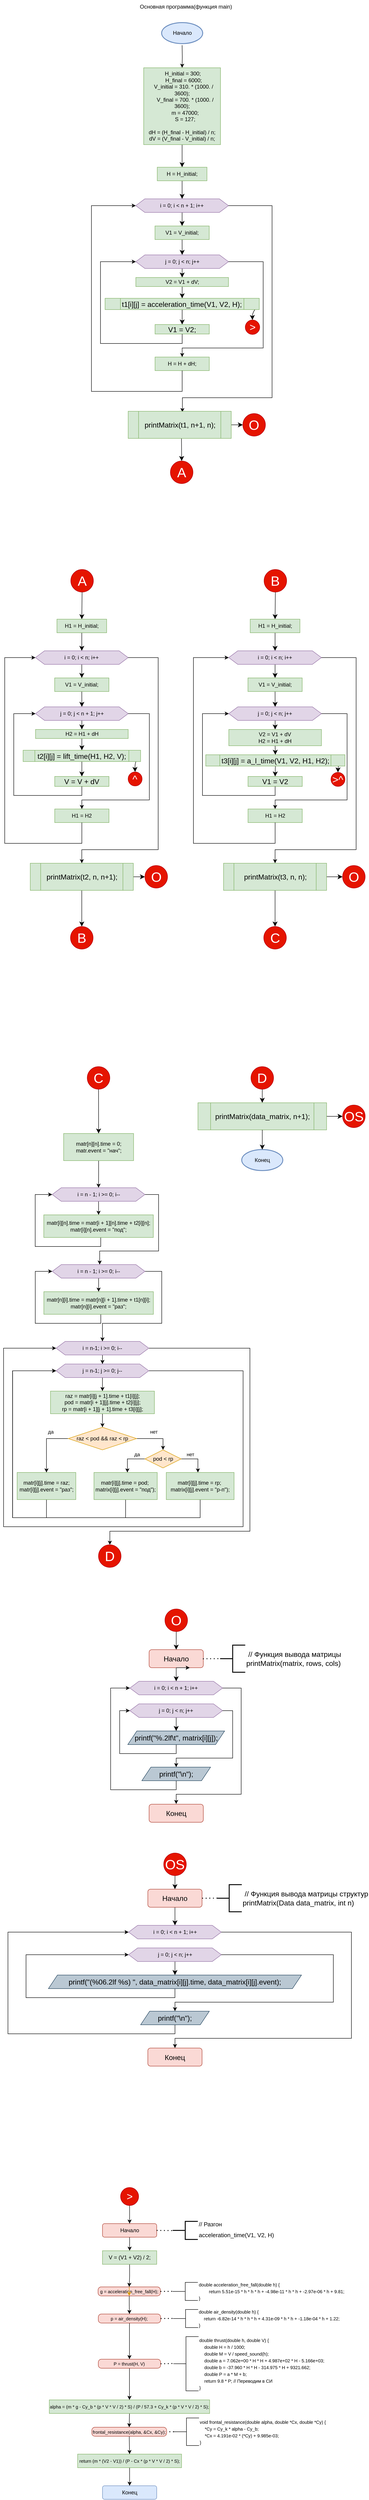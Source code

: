 <mxfile version="22.1.7" type="github">
  <diagram id="C5RBs43oDa-KdzZeNtuy" name="Page-1">
    <mxGraphModel dx="4973" dy="3047" grid="1" gridSize="10" guides="1" tooltips="1" connect="1" arrows="1" fold="1" page="1" pageScale="1" pageWidth="827" pageHeight="1169" math="0" shadow="0">
      <root>
        <mxCell id="WIyWlLk6GJQsqaUBKTNV-0" />
        <mxCell id="WIyWlLk6GJQsqaUBKTNV-1" parent="WIyWlLk6GJQsqaUBKTNV-0" />
        <mxCell id="Hqmv893eS7sad_yPtx1s-3" style="edgeStyle=orthogonalEdgeStyle;rounded=0;orthogonalLoop=1;jettySize=auto;html=1;exitX=0.5;exitY=1;exitDx=0;exitDy=0;entryX=0.5;entryY=0;entryDx=0;entryDy=0;" parent="WIyWlLk6GJQsqaUBKTNV-1" target="Hqmv893eS7sad_yPtx1s-0" edge="1">
          <mxGeometry relative="1" as="geometry">
            <mxPoint x="414.94" y="120" as="sourcePoint" />
          </mxGeometry>
        </mxCell>
        <mxCell id="-MrWlAkrLKYYtXTXgUd7-9" style="edgeStyle=none;curved=1;rounded=0;orthogonalLoop=1;jettySize=auto;html=1;exitX=0.5;exitY=1;exitDx=0;exitDy=0;fontSize=12;startSize=8;endSize=8;" parent="WIyWlLk6GJQsqaUBKTNV-1" source="Hqmv893eS7sad_yPtx1s-0" target="Hqmv893eS7sad_yPtx1s-4" edge="1">
          <mxGeometry relative="1" as="geometry" />
        </mxCell>
        <mxCell id="Hqmv893eS7sad_yPtx1s-0" value="&lt;div&gt;&amp;nbsp;H_initial = 300;&lt;/div&gt;&lt;div&gt;&amp;nbsp; H_final = 6000;&lt;/div&gt;&lt;div&gt;&amp;nbsp; V_initial = 310. * (1000. / 3600);&lt;/div&gt;&lt;div&gt;&amp;nbsp; &amp;nbsp; V_final = 700. * (1000. / 3600);&lt;/div&gt;&lt;div&gt;&amp;nbsp; &amp;nbsp; m = 47000;&lt;/div&gt;&lt;div&gt;&amp;nbsp; &amp;nbsp; S = 127;&lt;/div&gt;&lt;div&gt;&lt;br&gt;&lt;/div&gt;&lt;div&gt;&lt;span style=&quot;background-color: initial;&quot;&gt;dH = (H_final - H_initial) / n;&lt;/span&gt;&lt;/div&gt;&lt;div&gt;&lt;span style=&quot;background-color: initial;&quot;&gt;dV = (V_final - V_initial) / n;&lt;/span&gt;&lt;/div&gt;" style="whiteSpace=wrap;html=1;aspect=fixed;fillColor=#d5e8d4;strokeColor=#82b366;" parent="WIyWlLk6GJQsqaUBKTNV-1" vertex="1">
          <mxGeometry x="329.94" y="170" width="170" height="170" as="geometry" />
        </mxCell>
        <mxCell id="-MrWlAkrLKYYtXTXgUd7-10" style="edgeStyle=none;curved=1;rounded=0;orthogonalLoop=1;jettySize=auto;html=1;exitX=0.5;exitY=1;exitDx=0;exitDy=0;entryX=0.5;entryY=0;entryDx=0;entryDy=0;fontSize=12;startSize=8;endSize=8;" parent="WIyWlLk6GJQsqaUBKTNV-1" source="Hqmv893eS7sad_yPtx1s-4" target="Hqmv893eS7sad_yPtx1s-5" edge="1">
          <mxGeometry relative="1" as="geometry" />
        </mxCell>
        <mxCell id="Hqmv893eS7sad_yPtx1s-4" value="H = H_initial;" style="rounded=0;whiteSpace=wrap;html=1;fillColor=#d5e8d4;strokeColor=#82b366;" parent="WIyWlLk6GJQsqaUBKTNV-1" vertex="1">
          <mxGeometry x="359.94" y="390" width="110" height="30" as="geometry" />
        </mxCell>
        <mxCell id="-MrWlAkrLKYYtXTXgUd7-11" style="edgeStyle=none;curved=1;rounded=0;orthogonalLoop=1;jettySize=auto;html=1;exitX=0.5;exitY=1;exitDx=0;exitDy=0;entryX=0.5;entryY=0;entryDx=0;entryDy=0;fontSize=12;startSize=8;endSize=8;" parent="WIyWlLk6GJQsqaUBKTNV-1" source="Hqmv893eS7sad_yPtx1s-5" target="Hqmv893eS7sad_yPtx1s-7" edge="1">
          <mxGeometry relative="1" as="geometry" />
        </mxCell>
        <mxCell id="Hqmv893eS7sad_yPtx1s-5" value="i = 0; i &amp;lt; n + 1; i++" style="shape=hexagon;perimeter=hexagonPerimeter2;whiteSpace=wrap;html=1;fixedSize=1;fillColor=#e1d5e7;strokeColor=#9673a6;" parent="WIyWlLk6GJQsqaUBKTNV-1" vertex="1">
          <mxGeometry x="312.44" y="460" width="205" height="30" as="geometry" />
        </mxCell>
        <mxCell id="-MrWlAkrLKYYtXTXgUd7-12" style="edgeStyle=none;curved=1;rounded=0;orthogonalLoop=1;jettySize=auto;html=1;exitX=0.5;exitY=1;exitDx=0;exitDy=0;entryX=0.5;entryY=0;entryDx=0;entryDy=0;fontSize=12;startSize=8;endSize=8;" parent="WIyWlLk6GJQsqaUBKTNV-1" source="Hqmv893eS7sad_yPtx1s-7" target="Hqmv893eS7sad_yPtx1s-10" edge="1">
          <mxGeometry relative="1" as="geometry" />
        </mxCell>
        <mxCell id="Hqmv893eS7sad_yPtx1s-7" value="V1 = V_initial;" style="rounded=0;whiteSpace=wrap;html=1;fillColor=#d5e8d4;strokeColor=#82b366;" parent="WIyWlLk6GJQsqaUBKTNV-1" vertex="1">
          <mxGeometry x="354.94" y="520" width="120" height="30" as="geometry" />
        </mxCell>
        <mxCell id="-MrWlAkrLKYYtXTXgUd7-13" style="edgeStyle=none;curved=1;rounded=0;orthogonalLoop=1;jettySize=auto;html=1;exitX=0.5;exitY=1;exitDx=0;exitDy=0;entryX=0.5;entryY=0;entryDx=0;entryDy=0;fontSize=12;startSize=8;endSize=8;" parent="WIyWlLk6GJQsqaUBKTNV-1" source="Hqmv893eS7sad_yPtx1s-10" target="Hqmv893eS7sad_yPtx1s-11" edge="1">
          <mxGeometry relative="1" as="geometry" />
        </mxCell>
        <mxCell id="Hqmv893eS7sad_yPtx1s-10" value="j = 0; j &amp;lt; n; j++" style="shape=hexagon;perimeter=hexagonPerimeter2;whiteSpace=wrap;html=1;fixedSize=1;fillColor=#e1d5e7;strokeColor=#9673a6;" parent="WIyWlLk6GJQsqaUBKTNV-1" vertex="1">
          <mxGeometry x="312.58" y="584" width="205" height="30" as="geometry" />
        </mxCell>
        <mxCell id="-MrWlAkrLKYYtXTXgUd7-14" style="edgeStyle=none;curved=1;rounded=0;orthogonalLoop=1;jettySize=auto;html=1;exitX=0.5;exitY=1;exitDx=0;exitDy=0;entryX=0.5;entryY=0;entryDx=0;entryDy=0;fontSize=12;startSize=8;endSize=8;" parent="WIyWlLk6GJQsqaUBKTNV-1" source="Hqmv893eS7sad_yPtx1s-11" target="-MrWlAkrLKYYtXTXgUd7-1" edge="1">
          <mxGeometry relative="1" as="geometry" />
        </mxCell>
        <mxCell id="Hqmv893eS7sad_yPtx1s-11" value="&lt;div&gt;V2 = V1 + dV;&lt;/div&gt;" style="rounded=0;whiteSpace=wrap;html=1;fillColor=#d5e8d4;strokeColor=#82b366;" parent="WIyWlLk6GJQsqaUBKTNV-1" vertex="1">
          <mxGeometry x="312.58" y="634" width="205" height="20" as="geometry" />
        </mxCell>
        <mxCell id="Hqmv893eS7sad_yPtx1s-26" value="H = H + dH;" style="rounded=0;whiteSpace=wrap;html=1;fillColor=#d5e8d4;strokeColor=#82b366;" parent="WIyWlLk6GJQsqaUBKTNV-1" vertex="1">
          <mxGeometry x="355.08" y="810" width="120" height="30" as="geometry" />
        </mxCell>
        <mxCell id="-MrWlAkrLKYYtXTXgUd7-29" value="" style="edgeStyle=none;curved=1;rounded=0;orthogonalLoop=1;jettySize=auto;html=1;fontSize=12;startSize=8;endSize=8;exitX=0.517;exitY=0.983;exitDx=0;exitDy=0;exitPerimeter=0;" parent="WIyWlLk6GJQsqaUBKTNV-1" source="-MrWlAkrLKYYtXTXgUd7-302" target="Hqmv893eS7sad_yPtx1s-74" edge="1">
          <mxGeometry relative="1" as="geometry">
            <mxPoint x="415.359" y="990" as="sourcePoint" />
          </mxGeometry>
        </mxCell>
        <mxCell id="Hqmv893eS7sad_yPtx1s-65" style="edgeStyle=orthogonalEdgeStyle;rounded=0;orthogonalLoop=1;jettySize=auto;html=1;exitX=0.5;exitY=1;exitDx=0;exitDy=0;entryX=0;entryY=0.5;entryDx=0;entryDy=0;" parent="WIyWlLk6GJQsqaUBKTNV-1" edge="1">
          <mxGeometry relative="1" as="geometry">
            <Array as="points">
              <mxPoint x="589.88" y="1059" />
              <mxPoint x="449.88" y="1059" />
              <mxPoint x="449.88" y="734" />
            </Array>
            <mxPoint x="487.38" y="734" as="targetPoint" />
          </mxGeometry>
        </mxCell>
        <mxCell id="Hqmv893eS7sad_yPtx1s-74" value="&lt;font style=&quot;font-size: 30px;&quot;&gt;A&lt;/font&gt;" style="ellipse;whiteSpace=wrap;html=1;aspect=fixed;fillColor=#e51400;strokeColor=#B20000;fontColor=#ffffff;" parent="WIyWlLk6GJQsqaUBKTNV-1" vertex="1">
          <mxGeometry x="389" y="1040" width="50" height="50" as="geometry" />
        </mxCell>
        <mxCell id="Q4i2AqbILUPvcxVGY10N-0" value="Основная программа(функция main)" style="text;html=1;align=center;verticalAlign=middle;resizable=0;points=[];autosize=1;strokeColor=none;fillColor=none;" parent="WIyWlLk6GJQsqaUBKTNV-1" vertex="1">
          <mxGeometry x="307.59" y="20" width="230" height="30" as="geometry" />
        </mxCell>
        <mxCell id="-MrWlAkrLKYYtXTXgUd7-0" value="Начало" style="strokeWidth=2;html=1;shape=mxgraph.flowchart.start_1;whiteSpace=wrap;fillColor=#dae8fc;strokeColor=#6c8ebf;" parent="WIyWlLk6GJQsqaUBKTNV-1" vertex="1">
          <mxGeometry x="369.61" y="70" width="90.94" height="46.5" as="geometry" />
        </mxCell>
        <mxCell id="-MrWlAkrLKYYtXTXgUd7-15" style="edgeStyle=none;curved=1;rounded=0;orthogonalLoop=1;jettySize=auto;html=1;exitX=0.5;exitY=1;exitDx=0;exitDy=0;entryX=0.5;entryY=0;entryDx=0;entryDy=0;fontSize=12;startSize=8;endSize=8;" parent="WIyWlLk6GJQsqaUBKTNV-1" source="-MrWlAkrLKYYtXTXgUd7-1" target="-MrWlAkrLKYYtXTXgUd7-3" edge="1">
          <mxGeometry relative="1" as="geometry" />
        </mxCell>
        <mxCell id="-MrWlAkrLKYYtXTXgUd7-253" style="edgeStyle=none;curved=1;rounded=0;orthogonalLoop=1;jettySize=auto;html=1;exitX=1;exitY=0.5;exitDx=0;exitDy=0;entryX=0.5;entryY=0;entryDx=0;entryDy=0;fontSize=12;startSize=8;endSize=8;" parent="WIyWlLk6GJQsqaUBKTNV-1" source="-MrWlAkrLKYYtXTXgUd7-1" target="-MrWlAkrLKYYtXTXgUd7-30" edge="1">
          <mxGeometry relative="1" as="geometry">
            <Array as="points">
              <mxPoint x="570" y="710" />
            </Array>
          </mxGeometry>
        </mxCell>
        <mxCell id="-MrWlAkrLKYYtXTXgUd7-1" value="t1[i][j] = acceleration_time(V1, V2, H);" style="shape=process;whiteSpace=wrap;html=1;backgroundOutline=1;fontSize=16;fillColor=#d5e8d4;strokeColor=#82b366;" parent="WIyWlLk6GJQsqaUBKTNV-1" vertex="1">
          <mxGeometry x="244.47" y="680" width="341.22" height="25" as="geometry" />
        </mxCell>
        <mxCell id="-MrWlAkrLKYYtXTXgUd7-3" value="V1 = V2;" style="rounded=0;whiteSpace=wrap;html=1;fontSize=16;fillColor=#d5e8d4;strokeColor=#82b366;" parent="WIyWlLk6GJQsqaUBKTNV-1" vertex="1">
          <mxGeometry x="355.08" y="738" width="120" height="21" as="geometry" />
        </mxCell>
        <mxCell id="-MrWlAkrLKYYtXTXgUd7-6" style="edgeStyle=none;curved=1;rounded=0;orthogonalLoop=1;jettySize=auto;html=1;exitX=0.5;exitY=1;exitDx=0;exitDy=0;fontSize=12;startSize=8;endSize=8;" parent="WIyWlLk6GJQsqaUBKTNV-1" source="Hqmv893eS7sad_yPtx1s-26" target="Hqmv893eS7sad_yPtx1s-26" edge="1">
          <mxGeometry relative="1" as="geometry" />
        </mxCell>
        <mxCell id="-MrWlAkrLKYYtXTXgUd7-21" style="edgeStyle=orthogonalEdgeStyle;rounded=0;orthogonalLoop=1;jettySize=auto;html=1;entryX=0;entryY=0.5;entryDx=0;entryDy=0;" parent="WIyWlLk6GJQsqaUBKTNV-1" source="-MrWlAkrLKYYtXTXgUd7-3" target="Hqmv893eS7sad_yPtx1s-10" edge="1">
          <mxGeometry relative="1" as="geometry">
            <Array as="points">
              <mxPoint x="415.33" y="780" />
              <mxPoint x="234.33" y="780" />
              <mxPoint x="234.33" y="599" />
            </Array>
            <mxPoint x="415.33" y="764" as="sourcePoint" />
            <mxPoint x="235.32" y="599" as="targetPoint" />
          </mxGeometry>
        </mxCell>
        <mxCell id="-MrWlAkrLKYYtXTXgUd7-25" style="edgeStyle=orthogonalEdgeStyle;rounded=0;orthogonalLoop=1;jettySize=auto;html=1;exitX=1;exitY=0.5;exitDx=0;exitDy=0;entryX=0.5;entryY=0;entryDx=0;entryDy=0;" parent="WIyWlLk6GJQsqaUBKTNV-1" source="Hqmv893eS7sad_yPtx1s-10" target="Hqmv893eS7sad_yPtx1s-26" edge="1">
          <mxGeometry relative="1" as="geometry">
            <mxPoint x="594.51" y="590" as="sourcePoint" />
            <mxPoint x="502.01" y="745" as="targetPoint" />
            <Array as="points">
              <mxPoint x="594.33" y="599" />
              <mxPoint x="594.33" y="790" />
              <mxPoint x="415.33" y="790" />
            </Array>
          </mxGeometry>
        </mxCell>
        <mxCell id="-MrWlAkrLKYYtXTXgUd7-26" style="edgeStyle=orthogonalEdgeStyle;rounded=0;orthogonalLoop=1;jettySize=auto;html=1;exitX=0.5;exitY=1;exitDx=0;exitDy=0;entryX=0;entryY=0.5;entryDx=0;entryDy=0;" parent="WIyWlLk6GJQsqaUBKTNV-1" source="Hqmv893eS7sad_yPtx1s-26" target="Hqmv893eS7sad_yPtx1s-5" edge="1">
          <mxGeometry relative="1" as="geometry">
            <Array as="points">
              <mxPoint x="415.33" y="886" />
              <mxPoint x="214.33" y="886" />
              <mxPoint x="214.33" y="475" />
            </Array>
            <mxPoint x="414.25" y="865" as="sourcePoint" />
            <mxPoint x="311.33" y="490" as="targetPoint" />
          </mxGeometry>
        </mxCell>
        <mxCell id="-MrWlAkrLKYYtXTXgUd7-28" style="edgeStyle=orthogonalEdgeStyle;rounded=0;orthogonalLoop=1;jettySize=auto;html=1;exitX=1;exitY=0.5;exitDx=0;exitDy=0;entryX=0.526;entryY=0.032;entryDx=0;entryDy=0;entryPerimeter=0;" parent="WIyWlLk6GJQsqaUBKTNV-1" source="Hqmv893eS7sad_yPtx1s-5" target="-MrWlAkrLKYYtXTXgUd7-302" edge="1">
          <mxGeometry relative="1" as="geometry">
            <mxPoint x="551.47" y="634" as="sourcePoint" />
            <mxPoint x="415.61" y="930" as="targetPoint" />
            <Array as="points">
              <mxPoint x="614" y="475" />
              <mxPoint x="614" y="900" />
              <mxPoint x="416" y="900" />
            </Array>
          </mxGeometry>
        </mxCell>
        <mxCell id="-MrWlAkrLKYYtXTXgUd7-30" value="&lt;font style=&quot;font-size: 23px;&quot;&gt;&amp;gt;&lt;/font&gt;" style="ellipse;whiteSpace=wrap;html=1;aspect=fixed;fillColor=#e51400;strokeColor=#B20000;fontColor=#ffffff;" parent="WIyWlLk6GJQsqaUBKTNV-1" vertex="1">
          <mxGeometry x="554.69" y="728" width="32" height="32" as="geometry" />
        </mxCell>
        <mxCell id="-MrWlAkrLKYYtXTXgUd7-256" style="edgeStyle=none;curved=1;rounded=0;orthogonalLoop=1;jettySize=auto;html=1;exitX=0.5;exitY=1;exitDx=0;exitDy=0;fontSize=12;startSize=8;endSize=8;" parent="WIyWlLk6GJQsqaUBKTNV-1" source="-MrWlAkrLKYYtXTXgUd7-80" target="-MrWlAkrLKYYtXTXgUd7-82" edge="1">
          <mxGeometry relative="1" as="geometry" />
        </mxCell>
        <mxCell id="-MrWlAkrLKYYtXTXgUd7-80" value="&lt;span style=&quot;font-size: 30px;&quot;&gt;C&lt;br&gt;&lt;/span&gt;" style="ellipse;whiteSpace=wrap;html=1;aspect=fixed;fillColor=#e51400;fontColor=#ffffff;strokeColor=#B20000;" parent="WIyWlLk6GJQsqaUBKTNV-1" vertex="1">
          <mxGeometry x="205.05" y="2380" width="50" height="50" as="geometry" />
        </mxCell>
        <mxCell id="-MrWlAkrLKYYtXTXgUd7-81" value="" style="edgeStyle=orthogonalEdgeStyle;rounded=0;orthogonalLoop=1;jettySize=auto;html=1;entryX=0.5;entryY=0;entryDx=0;entryDy=0;" parent="WIyWlLk6GJQsqaUBKTNV-1" source="-MrWlAkrLKYYtXTXgUd7-82" target="-MrWlAkrLKYYtXTXgUd7-85" edge="1">
          <mxGeometry relative="1" as="geometry" />
        </mxCell>
        <mxCell id="-MrWlAkrLKYYtXTXgUd7-82" value="&lt;div&gt;matr[n][n].time = 0;&lt;/div&gt;&lt;div&gt;&lt;span style=&quot;background-color: initial;&quot;&gt;matr.event = &quot;нач&quot;;&lt;/span&gt;&lt;/div&gt;" style="rounded=0;whiteSpace=wrap;html=1;fillColor=#d5e8d4;strokeColor=#82b366;" parent="WIyWlLk6GJQsqaUBKTNV-1" vertex="1">
          <mxGeometry x="152.8" y="2528" width="154.79" height="60" as="geometry" />
        </mxCell>
        <mxCell id="-MrWlAkrLKYYtXTXgUd7-83" style="edgeStyle=orthogonalEdgeStyle;rounded=0;orthogonalLoop=1;jettySize=auto;html=1;exitX=1;exitY=0.5;exitDx=0;exitDy=0;" parent="WIyWlLk6GJQsqaUBKTNV-1" edge="1">
          <mxGeometry relative="1" as="geometry">
            <mxPoint x="325.05" y="2663" as="sourcePoint" />
            <mxPoint x="232.55" y="2818" as="targetPoint" />
            <Array as="points">
              <mxPoint x="362.91" y="2663" />
              <mxPoint x="362.91" y="2788" />
              <mxPoint x="232.91" y="2788" />
            </Array>
          </mxGeometry>
        </mxCell>
        <mxCell id="-MrWlAkrLKYYtXTXgUd7-84" value="" style="edgeStyle=orthogonalEdgeStyle;rounded=0;orthogonalLoop=1;jettySize=auto;html=1;" parent="WIyWlLk6GJQsqaUBKTNV-1" source="-MrWlAkrLKYYtXTXgUd7-85" target="-MrWlAkrLKYYtXTXgUd7-87" edge="1">
          <mxGeometry relative="1" as="geometry" />
        </mxCell>
        <mxCell id="-MrWlAkrLKYYtXTXgUd7-85" value="i = n - 1; i &amp;gt;= 0; i--" style="shape=hexagon;perimeter=hexagonPerimeter2;whiteSpace=wrap;html=1;fixedSize=1;fillColor=#e1d5e7;strokeColor=#9673a6;" parent="WIyWlLk6GJQsqaUBKTNV-1" vertex="1">
          <mxGeometry x="127.55" y="2648" width="205" height="30" as="geometry" />
        </mxCell>
        <mxCell id="-MrWlAkrLKYYtXTXgUd7-86" style="edgeStyle=orthogonalEdgeStyle;rounded=0;orthogonalLoop=1;jettySize=auto;html=1;exitX=0.5;exitY=1;exitDx=0;exitDy=0;entryX=0;entryY=0.5;entryDx=0;entryDy=0;" parent="WIyWlLk6GJQsqaUBKTNV-1" source="-MrWlAkrLKYYtXTXgUd7-87" target="-MrWlAkrLKYYtXTXgUd7-85" edge="1">
          <mxGeometry relative="1" as="geometry">
            <Array as="points">
              <mxPoint x="234.91" y="2758" />
              <mxPoint x="234.91" y="2778" />
              <mxPoint x="89.91" y="2778" />
              <mxPoint x="89.91" y="2663" />
            </Array>
          </mxGeometry>
        </mxCell>
        <mxCell id="-MrWlAkrLKYYtXTXgUd7-87" value="&lt;div&gt;matr[i][n].time = matr[i + 1][n].time + t2[i][n];&lt;/div&gt;&lt;div&gt;&lt;span style=&quot;background-color: initial;&quot;&gt;matr[i][n].event = &quot;под&quot;;&lt;/span&gt;&lt;/div&gt;" style="rounded=0;whiteSpace=wrap;html=1;fillColor=#d5e8d4;strokeColor=#82b366;" parent="WIyWlLk6GJQsqaUBKTNV-1" vertex="1">
          <mxGeometry x="108.87" y="2708" width="242.36" height="50" as="geometry" />
        </mxCell>
        <mxCell id="-MrWlAkrLKYYtXTXgUd7-88" value="" style="edgeStyle=orthogonalEdgeStyle;rounded=0;orthogonalLoop=1;jettySize=auto;html=1;" parent="WIyWlLk6GJQsqaUBKTNV-1" source="-MrWlAkrLKYYtXTXgUd7-90" target="-MrWlAkrLKYYtXTXgUd7-92" edge="1">
          <mxGeometry relative="1" as="geometry" />
        </mxCell>
        <mxCell id="-MrWlAkrLKYYtXTXgUd7-89" style="edgeStyle=orthogonalEdgeStyle;rounded=0;orthogonalLoop=1;jettySize=auto;html=1;exitX=1;exitY=0.5;exitDx=0;exitDy=0;entryX=0.5;entryY=0;entryDx=0;entryDy=0;" parent="WIyWlLk6GJQsqaUBKTNV-1" source="-MrWlAkrLKYYtXTXgUd7-90" target="-MrWlAkrLKYYtXTXgUd7-95" edge="1">
          <mxGeometry relative="1" as="geometry">
            <Array as="points">
              <mxPoint x="369.91" y="2833" />
              <mxPoint x="369.91" y="2948" />
              <mxPoint x="238.91" y="2948" />
            </Array>
          </mxGeometry>
        </mxCell>
        <mxCell id="-MrWlAkrLKYYtXTXgUd7-90" value="i = n - 1; i &amp;gt;= 0; i--" style="shape=hexagon;perimeter=hexagonPerimeter2;whiteSpace=wrap;html=1;fixedSize=1;fillColor=#e1d5e7;strokeColor=#9673a6;" parent="WIyWlLk6GJQsqaUBKTNV-1" vertex="1">
          <mxGeometry x="127.69" y="2818" width="205" height="30" as="geometry" />
        </mxCell>
        <mxCell id="-MrWlAkrLKYYtXTXgUd7-91" style="edgeStyle=orthogonalEdgeStyle;rounded=0;orthogonalLoop=1;jettySize=auto;html=1;exitX=0.5;exitY=1;exitDx=0;exitDy=0;entryX=0;entryY=0.5;entryDx=0;entryDy=0;" parent="WIyWlLk6GJQsqaUBKTNV-1" source="-MrWlAkrLKYYtXTXgUd7-92" target="-MrWlAkrLKYYtXTXgUd7-90" edge="1">
          <mxGeometry relative="1" as="geometry">
            <Array as="points">
              <mxPoint x="235.05" y="2928" />
              <mxPoint x="235.05" y="2948" />
              <mxPoint x="90.05" y="2948" />
              <mxPoint x="90.05" y="2833" />
            </Array>
          </mxGeometry>
        </mxCell>
        <mxCell id="-MrWlAkrLKYYtXTXgUd7-92" value="&lt;div&gt;matr[n][i].time = matr[n][i + 1].time + t1[n][i];&lt;/div&gt;&lt;div&gt;&lt;span style=&quot;background-color: initial;&quot;&gt;matr[n][i].event = &quot;раз&quot;;&lt;/span&gt;&lt;/div&gt;" style="rounded=0;whiteSpace=wrap;html=1;fillColor=#d5e8d4;strokeColor=#82b366;" parent="WIyWlLk6GJQsqaUBKTNV-1" vertex="1">
          <mxGeometry x="109.01" y="2878" width="242.36" height="50" as="geometry" />
        </mxCell>
        <mxCell id="-MrWlAkrLKYYtXTXgUd7-93" value="" style="edgeStyle=orthogonalEdgeStyle;rounded=0;orthogonalLoop=1;jettySize=auto;html=1;" parent="WIyWlLk6GJQsqaUBKTNV-1" source="-MrWlAkrLKYYtXTXgUd7-95" target="-MrWlAkrLKYYtXTXgUd7-98" edge="1">
          <mxGeometry relative="1" as="geometry" />
        </mxCell>
        <mxCell id="-MrWlAkrLKYYtXTXgUd7-94" style="edgeStyle=orthogonalEdgeStyle;rounded=0;orthogonalLoop=1;jettySize=auto;html=1;exitX=1;exitY=0.5;exitDx=0;exitDy=0;" parent="WIyWlLk6GJQsqaUBKTNV-1" source="-MrWlAkrLKYYtXTXgUd7-95" edge="1">
          <mxGeometry relative="1" as="geometry">
            <mxPoint x="255.09" y="3438" as="targetPoint" />
            <mxPoint x="336.51" y="2993" as="sourcePoint" />
            <Array as="points">
              <mxPoint x="565" y="3003" />
              <mxPoint x="565" y="3408" />
              <mxPoint x="255" y="3408" />
            </Array>
          </mxGeometry>
        </mxCell>
        <mxCell id="-MrWlAkrLKYYtXTXgUd7-95" value="i = n-1; i &amp;gt;= 0; i--" style="shape=hexagon;perimeter=hexagonPerimeter2;whiteSpace=wrap;html=1;fixedSize=1;fillColor=#e1d5e7;strokeColor=#9673a6;" parent="WIyWlLk6GJQsqaUBKTNV-1" vertex="1">
          <mxGeometry x="136.19" y="2988" width="205" height="30" as="geometry" />
        </mxCell>
        <mxCell id="-MrWlAkrLKYYtXTXgUd7-96" value="" style="edgeStyle=orthogonalEdgeStyle;rounded=0;orthogonalLoop=1;jettySize=auto;html=1;" parent="WIyWlLk6GJQsqaUBKTNV-1" source="-MrWlAkrLKYYtXTXgUd7-98" target="-MrWlAkrLKYYtXTXgUd7-100" edge="1">
          <mxGeometry relative="1" as="geometry" />
        </mxCell>
        <mxCell id="-MrWlAkrLKYYtXTXgUd7-97" style="edgeStyle=orthogonalEdgeStyle;rounded=0;orthogonalLoop=1;jettySize=auto;html=1;exitX=1;exitY=0.5;exitDx=0;exitDy=0;entryX=0;entryY=0.5;entryDx=0;entryDy=0;" parent="WIyWlLk6GJQsqaUBKTNV-1" source="-MrWlAkrLKYYtXTXgUd7-98" target="-MrWlAkrLKYYtXTXgUd7-95" edge="1">
          <mxGeometry relative="1" as="geometry">
            <Array as="points">
              <mxPoint x="549.91" y="3053" />
              <mxPoint x="549.91" y="3398" />
              <mxPoint x="19.91" y="3398" />
              <mxPoint x="19.91" y="3003" />
            </Array>
          </mxGeometry>
        </mxCell>
        <mxCell id="-MrWlAkrLKYYtXTXgUd7-98" value="j = n-1; j &amp;gt;= 0; j--" style="shape=hexagon;perimeter=hexagonPerimeter2;whiteSpace=wrap;html=1;fixedSize=1;fillColor=#e1d5e7;strokeColor=#9673a6;" parent="WIyWlLk6GJQsqaUBKTNV-1" vertex="1">
          <mxGeometry x="136.19" y="3038" width="205" height="30" as="geometry" />
        </mxCell>
        <mxCell id="-MrWlAkrLKYYtXTXgUd7-99" value="" style="edgeStyle=orthogonalEdgeStyle;rounded=0;orthogonalLoop=1;jettySize=auto;html=1;" parent="WIyWlLk6GJQsqaUBKTNV-1" source="-MrWlAkrLKYYtXTXgUd7-100" target="-MrWlAkrLKYYtXTXgUd7-105" edge="1">
          <mxGeometry relative="1" as="geometry" />
        </mxCell>
        <mxCell id="-MrWlAkrLKYYtXTXgUd7-100" value="&lt;div&gt;raz = matr[i][j + 1].time + t1[i][j];&lt;/div&gt;&lt;div&gt;&lt;span style=&quot;background-color: initial;&quot;&gt;pod = matr[i + 1][j].time + t2[i][j];&lt;/span&gt;&lt;/div&gt;&lt;div&gt;&lt;span style=&quot;background-color: initial;&quot;&gt;rp = matr[i + 1][j + 1].time + t3[i][j];&lt;/span&gt;&lt;/div&gt;" style="rounded=0;whiteSpace=wrap;html=1;fillColor=#d5e8d4;strokeColor=#82b366;" parent="WIyWlLk6GJQsqaUBKTNV-1" vertex="1">
          <mxGeometry x="123.69" y="3098" width="230" height="50" as="geometry" />
        </mxCell>
        <mxCell id="-MrWlAkrLKYYtXTXgUd7-101" style="edgeStyle=orthogonalEdgeStyle;rounded=0;orthogonalLoop=1;jettySize=auto;html=1;exitX=1;exitY=0.5;exitDx=0;exitDy=0;entryX=0.5;entryY=0;entryDx=0;entryDy=0;" parent="WIyWlLk6GJQsqaUBKTNV-1" source="-MrWlAkrLKYYtXTXgUd7-105" target="-MrWlAkrLKYYtXTXgUd7-112" edge="1">
          <mxGeometry relative="1" as="geometry" />
        </mxCell>
        <mxCell id="-MrWlAkrLKYYtXTXgUd7-102" value="нет" style="edgeLabel;html=1;align=center;verticalAlign=middle;resizable=0;points=[];" parent="-MrWlAkrLKYYtXTXgUd7-101" vertex="1" connectable="0">
          <mxGeometry x="-0.184" y="2" relative="1" as="geometry">
            <mxPoint x="3" y="-13" as="offset" />
          </mxGeometry>
        </mxCell>
        <mxCell id="-MrWlAkrLKYYtXTXgUd7-103" style="edgeStyle=orthogonalEdgeStyle;rounded=0;orthogonalLoop=1;jettySize=auto;html=1;exitX=0;exitY=0.5;exitDx=0;exitDy=0;entryX=0.5;entryY=0;entryDx=0;entryDy=0;" parent="WIyWlLk6GJQsqaUBKTNV-1" source="-MrWlAkrLKYYtXTXgUd7-105" target="-MrWlAkrLKYYtXTXgUd7-107" edge="1">
          <mxGeometry relative="1" as="geometry" />
        </mxCell>
        <mxCell id="-MrWlAkrLKYYtXTXgUd7-104" value="да" style="edgeLabel;html=1;align=center;verticalAlign=middle;resizable=0;points=[];" parent="-MrWlAkrLKYYtXTXgUd7-103" vertex="1" connectable="0">
          <mxGeometry x="-0.26" y="-2" relative="1" as="geometry">
            <mxPoint x="6" y="-13" as="offset" />
          </mxGeometry>
        </mxCell>
        <mxCell id="-MrWlAkrLKYYtXTXgUd7-105" value="raz &amp;lt; pod &amp;amp;&amp;amp; raz &amp;lt; rp" style="rhombus;whiteSpace=wrap;html=1;fillColor=#ffe6cc;strokeColor=#d79b00;" parent="WIyWlLk6GJQsqaUBKTNV-1" vertex="1">
          <mxGeometry x="163.08" y="3178" width="151.22" height="50" as="geometry" />
        </mxCell>
        <mxCell id="-MrWlAkrLKYYtXTXgUd7-106" style="edgeStyle=orthogonalEdgeStyle;rounded=0;orthogonalLoop=1;jettySize=auto;html=1;exitX=0.5;exitY=1;exitDx=0;exitDy=0;entryX=0;entryY=0.5;entryDx=0;entryDy=0;" parent="WIyWlLk6GJQsqaUBKTNV-1" source="-MrWlAkrLKYYtXTXgUd7-107" target="-MrWlAkrLKYYtXTXgUd7-98" edge="1">
          <mxGeometry relative="1" as="geometry">
            <mxPoint x="229.91" y="3418" as="targetPoint" />
            <Array as="points">
              <mxPoint x="114.91" y="3378" />
              <mxPoint x="39.91" y="3378" />
              <mxPoint x="39.91" y="3053" />
            </Array>
          </mxGeometry>
        </mxCell>
        <mxCell id="-MrWlAkrLKYYtXTXgUd7-107" value="&lt;div&gt;matr[i][j].time = raz;&lt;/div&gt;&lt;div&gt;&lt;span style=&quot;background-color: initial;&quot;&gt;matr[i][j].event = &quot;раз&quot;;&lt;/span&gt;&lt;/div&gt;" style="rounded=0;whiteSpace=wrap;html=1;fillColor=#d5e8d4;strokeColor=#82b366;" parent="WIyWlLk6GJQsqaUBKTNV-1" vertex="1">
          <mxGeometry x="49.91" y="3278" width="129.86" height="60" as="geometry" />
        </mxCell>
        <mxCell id="-MrWlAkrLKYYtXTXgUd7-108" value="" style="edgeStyle=orthogonalEdgeStyle;rounded=0;orthogonalLoop=1;jettySize=auto;html=1;" parent="WIyWlLk6GJQsqaUBKTNV-1" source="-MrWlAkrLKYYtXTXgUd7-112" target="-MrWlAkrLKYYtXTXgUd7-114" edge="1">
          <mxGeometry relative="1" as="geometry">
            <Array as="points">
              <mxPoint x="293.91" y="3248" />
            </Array>
          </mxGeometry>
        </mxCell>
        <mxCell id="-MrWlAkrLKYYtXTXgUd7-109" value="да" style="edgeLabel;html=1;align=center;verticalAlign=middle;resizable=0;points=[];" parent="-MrWlAkrLKYYtXTXgUd7-108" vertex="1" connectable="0">
          <mxGeometry x="-0.361" relative="1" as="geometry">
            <mxPoint x="4" y="-10" as="offset" />
          </mxGeometry>
        </mxCell>
        <mxCell id="-MrWlAkrLKYYtXTXgUd7-110" value="" style="edgeStyle=orthogonalEdgeStyle;rounded=0;orthogonalLoop=1;jettySize=auto;html=1;" parent="WIyWlLk6GJQsqaUBKTNV-1" source="-MrWlAkrLKYYtXTXgUd7-112" target="-MrWlAkrLKYYtXTXgUd7-116" edge="1">
          <mxGeometry relative="1" as="geometry">
            <Array as="points">
              <mxPoint x="449.91" y="3248" />
            </Array>
          </mxGeometry>
        </mxCell>
        <mxCell id="-MrWlAkrLKYYtXTXgUd7-111" value="нет" style="edgeLabel;html=1;align=center;verticalAlign=middle;resizable=0;points=[];" parent="-MrWlAkrLKYYtXTXgUd7-110" vertex="1" connectable="0">
          <mxGeometry x="-0.407" y="2" relative="1" as="geometry">
            <mxPoint y="-8" as="offset" />
          </mxGeometry>
        </mxCell>
        <mxCell id="-MrWlAkrLKYYtXTXgUd7-112" value="pod &amp;lt; rp" style="rhombus;whiteSpace=wrap;html=1;fillColor=#ffe6cc;strokeColor=#d79b00;" parent="WIyWlLk6GJQsqaUBKTNV-1" vertex="1">
          <mxGeometry x="332.69" y="3228" width="80" height="40" as="geometry" />
        </mxCell>
        <mxCell id="-MrWlAkrLKYYtXTXgUd7-113" style="edgeStyle=orthogonalEdgeStyle;rounded=0;orthogonalLoop=1;jettySize=auto;html=1;entryX=0;entryY=0.5;entryDx=0;entryDy=0;" parent="WIyWlLk6GJQsqaUBKTNV-1" source="-MrWlAkrLKYYtXTXgUd7-114" target="-MrWlAkrLKYYtXTXgUd7-98" edge="1">
          <mxGeometry relative="1" as="geometry">
            <mxPoint x="229.91" y="3418" as="targetPoint" />
            <Array as="points">
              <mxPoint x="289.91" y="3378" />
              <mxPoint x="39.91" y="3378" />
              <mxPoint x="39.91" y="3053" />
            </Array>
          </mxGeometry>
        </mxCell>
        <mxCell id="-MrWlAkrLKYYtXTXgUd7-114" value="&lt;div&gt;matr[i][j].time = pod;&lt;span style=&quot;background-color: initial;&quot;&gt;&amp;nbsp;&lt;/span&gt;&lt;/div&gt;&lt;div&gt;&lt;span style=&quot;background-color: initial;&quot;&gt;matrix[i][j].event = &quot;под&quot;);&lt;/span&gt;&lt;/div&gt;" style="rounded=0;whiteSpace=wrap;html=1;fillColor=#d5e8d4;strokeColor=#82b366;" parent="WIyWlLk6GJQsqaUBKTNV-1" vertex="1">
          <mxGeometry x="219.91" y="3278" width="140" height="60" as="geometry" />
        </mxCell>
        <mxCell id="-MrWlAkrLKYYtXTXgUd7-115" style="edgeStyle=orthogonalEdgeStyle;rounded=0;orthogonalLoop=1;jettySize=auto;html=1;entryX=0;entryY=0.5;entryDx=0;entryDy=0;" parent="WIyWlLk6GJQsqaUBKTNV-1" source="-MrWlAkrLKYYtXTXgUd7-116" target="-MrWlAkrLKYYtXTXgUd7-98" edge="1">
          <mxGeometry relative="1" as="geometry">
            <mxPoint x="229.91" y="3418" as="targetPoint" />
            <Array as="points">
              <mxPoint x="454.91" y="3378" />
              <mxPoint x="39.91" y="3378" />
              <mxPoint x="39.91" y="3053" />
            </Array>
          </mxGeometry>
        </mxCell>
        <mxCell id="-MrWlAkrLKYYtXTXgUd7-116" value="&lt;div style=&quot;border-color: var(--border-color);&quot;&gt;matr[i][j].time = rp;&amp;nbsp;&lt;/div&gt;&lt;div style=&quot;border-color: var(--border-color);&quot;&gt;&lt;span style=&quot;border-color: var(--border-color); background-color: initial;&quot;&gt;matrix[i][j].event = &quot;р-п&quot;);&lt;/span&gt;&lt;/div&gt;" style="rounded=0;whiteSpace=wrap;html=1;fillColor=#d5e8d4;strokeColor=#82b366;" parent="WIyWlLk6GJQsqaUBKTNV-1" vertex="1">
          <mxGeometry x="379.91" y="3278" width="150" height="60" as="geometry" />
        </mxCell>
        <mxCell id="-MrWlAkrLKYYtXTXgUd7-117" value="&lt;font style=&quot;font-size: 30px;&quot;&gt;D&lt;br&gt;&lt;/font&gt;" style="ellipse;whiteSpace=wrap;html=1;aspect=fixed;fillColor=#e51400;fontColor=#ffffff;strokeColor=#B20000;" parent="WIyWlLk6GJQsqaUBKTNV-1" vertex="1">
          <mxGeometry x="229.91" y="3438" width="50" height="50" as="geometry" />
        </mxCell>
        <mxCell id="-MrWlAkrLKYYtXTXgUd7-331" style="edgeStyle=none;curved=1;rounded=0;orthogonalLoop=1;jettySize=auto;html=1;exitX=0.5;exitY=1;exitDx=0;exitDy=0;entryX=0.5;entryY=0;entryDx=0;entryDy=0;fontSize=12;startSize=8;endSize=8;" parent="WIyWlLk6GJQsqaUBKTNV-1" source="-MrWlAkrLKYYtXTXgUd7-119" target="-MrWlAkrLKYYtXTXgUd7-328" edge="1">
          <mxGeometry relative="1" as="geometry" />
        </mxCell>
        <mxCell id="-MrWlAkrLKYYtXTXgUd7-119" value="&lt;font style=&quot;font-size: 30px;&quot;&gt;D&lt;br&gt;&lt;/font&gt;" style="ellipse;whiteSpace=wrap;html=1;aspect=fixed;fillColor=#e51400;fontColor=#ffffff;strokeColor=#B20000;" parent="WIyWlLk6GJQsqaUBKTNV-1" vertex="1">
          <mxGeometry x="567.33" y="2380" width="50" height="50" as="geometry" />
        </mxCell>
        <mxCell id="-MrWlAkrLKYYtXTXgUd7-166" style="edgeStyle=none;curved=1;rounded=0;orthogonalLoop=1;jettySize=auto;html=1;exitX=0.5;exitY=1;exitDx=0;exitDy=0;entryX=0.5;entryY=0;entryDx=0;entryDy=0;fontSize=12;startSize=8;endSize=8;" parent="WIyWlLk6GJQsqaUBKTNV-1" source="-MrWlAkrLKYYtXTXgUd7-124" target="-MrWlAkrLKYYtXTXgUd7-141" edge="1">
          <mxGeometry relative="1" as="geometry" />
        </mxCell>
        <mxCell id="-MrWlAkrLKYYtXTXgUd7-124" value="&lt;font style=&quot;font-size: 30px;&quot;&gt;A&lt;/font&gt;" style="ellipse;whiteSpace=wrap;html=1;aspect=fixed;fillColor=#e51400;fontColor=#ffffff;strokeColor=#B20000;" parent="WIyWlLk6GJQsqaUBKTNV-1" vertex="1">
          <mxGeometry x="168.65" y="1280" width="50" height="50" as="geometry" />
        </mxCell>
        <mxCell id="-MrWlAkrLKYYtXTXgUd7-140" style="edgeStyle=none;curved=1;rounded=0;orthogonalLoop=1;jettySize=auto;html=1;exitX=0.5;exitY=1;exitDx=0;exitDy=0;entryX=0.5;entryY=0;entryDx=0;entryDy=0;fontSize=12;startSize=8;endSize=8;" parent="WIyWlLk6GJQsqaUBKTNV-1" source="-MrWlAkrLKYYtXTXgUd7-141" target="-MrWlAkrLKYYtXTXgUd7-143" edge="1">
          <mxGeometry relative="1" as="geometry" />
        </mxCell>
        <mxCell id="-MrWlAkrLKYYtXTXgUd7-141" value="H1 = H_initial;" style="rounded=0;whiteSpace=wrap;html=1;fillColor=#d5e8d4;strokeColor=#82b366;" parent="WIyWlLk6GJQsqaUBKTNV-1" vertex="1">
          <mxGeometry x="137.98" y="1390" width="110" height="30" as="geometry" />
        </mxCell>
        <mxCell id="-MrWlAkrLKYYtXTXgUd7-142" style="edgeStyle=none;curved=1;rounded=0;orthogonalLoop=1;jettySize=auto;html=1;exitX=0.5;exitY=1;exitDx=0;exitDy=0;entryX=0.5;entryY=0;entryDx=0;entryDy=0;fontSize=12;startSize=8;endSize=8;" parent="WIyWlLk6GJQsqaUBKTNV-1" source="-MrWlAkrLKYYtXTXgUd7-143" target="-MrWlAkrLKYYtXTXgUd7-145" edge="1">
          <mxGeometry relative="1" as="geometry" />
        </mxCell>
        <mxCell id="-MrWlAkrLKYYtXTXgUd7-143" value="i = 0; i &amp;lt; n; i++" style="shape=hexagon;perimeter=hexagonPerimeter2;whiteSpace=wrap;html=1;fixedSize=1;fillColor=#e1d5e7;strokeColor=#9673a6;" parent="WIyWlLk6GJQsqaUBKTNV-1" vertex="1">
          <mxGeometry x="90.48" y="1460" width="205" height="30" as="geometry" />
        </mxCell>
        <mxCell id="-MrWlAkrLKYYtXTXgUd7-144" style="edgeStyle=none;curved=1;rounded=0;orthogonalLoop=1;jettySize=auto;html=1;exitX=0.5;exitY=1;exitDx=0;exitDy=0;entryX=0.5;entryY=0;entryDx=0;entryDy=0;fontSize=12;startSize=8;endSize=8;" parent="WIyWlLk6GJQsqaUBKTNV-1" source="-MrWlAkrLKYYtXTXgUd7-145" target="-MrWlAkrLKYYtXTXgUd7-147" edge="1">
          <mxGeometry relative="1" as="geometry" />
        </mxCell>
        <mxCell id="-MrWlAkrLKYYtXTXgUd7-145" value="V1 = V_initial;" style="rounded=0;whiteSpace=wrap;html=1;fillColor=#d5e8d4;strokeColor=#82b366;" parent="WIyWlLk6GJQsqaUBKTNV-1" vertex="1">
          <mxGeometry x="132.98" y="1520" width="120" height="30" as="geometry" />
        </mxCell>
        <mxCell id="-MrWlAkrLKYYtXTXgUd7-146" style="edgeStyle=none;curved=1;rounded=0;orthogonalLoop=1;jettySize=auto;html=1;exitX=0.5;exitY=1;exitDx=0;exitDy=0;entryX=0.5;entryY=0;entryDx=0;entryDy=0;fontSize=12;startSize=8;endSize=8;" parent="WIyWlLk6GJQsqaUBKTNV-1" source="-MrWlAkrLKYYtXTXgUd7-147" target="-MrWlAkrLKYYtXTXgUd7-149" edge="1">
          <mxGeometry relative="1" as="geometry" />
        </mxCell>
        <mxCell id="-MrWlAkrLKYYtXTXgUd7-147" value="j = 0; j &amp;lt; n + 1; j++" style="shape=hexagon;perimeter=hexagonPerimeter2;whiteSpace=wrap;html=1;fixedSize=1;fillColor=#e1d5e7;strokeColor=#9673a6;" parent="WIyWlLk6GJQsqaUBKTNV-1" vertex="1">
          <mxGeometry x="90.62" y="1584" width="205" height="30" as="geometry" />
        </mxCell>
        <mxCell id="-MrWlAkrLKYYtXTXgUd7-148" style="edgeStyle=none;curved=1;rounded=0;orthogonalLoop=1;jettySize=auto;html=1;exitX=0.5;exitY=1;exitDx=0;exitDy=0;entryX=0.5;entryY=0;entryDx=0;entryDy=0;fontSize=12;startSize=8;endSize=8;" parent="WIyWlLk6GJQsqaUBKTNV-1" source="-MrWlAkrLKYYtXTXgUd7-149" target="-MrWlAkrLKYYtXTXgUd7-155" edge="1">
          <mxGeometry relative="1" as="geometry" />
        </mxCell>
        <mxCell id="-MrWlAkrLKYYtXTXgUd7-149" value="&lt;div&gt;H2 = H1 + dH&lt;/div&gt;" style="rounded=0;whiteSpace=wrap;html=1;fillColor=#d5e8d4;strokeColor=#82b366;" parent="WIyWlLk6GJQsqaUBKTNV-1" vertex="1">
          <mxGeometry x="90.62" y="1634" width="205" height="20" as="geometry" />
        </mxCell>
        <mxCell id="-MrWlAkrLKYYtXTXgUd7-150" value="H1 = H2" style="rounded=0;whiteSpace=wrap;html=1;fillColor=#d5e8d4;strokeColor=#82b366;" parent="WIyWlLk6GJQsqaUBKTNV-1" vertex="1">
          <mxGeometry x="133.12" y="1810" width="120" height="30" as="geometry" />
        </mxCell>
        <mxCell id="-MrWlAkrLKYYtXTXgUd7-168" value="" style="edgeStyle=none;curved=1;rounded=0;orthogonalLoop=1;jettySize=auto;html=1;fontSize=12;startSize=8;endSize=8;exitX=0.5;exitY=1;exitDx=0;exitDy=0;" parent="WIyWlLk6GJQsqaUBKTNV-1" source="-MrWlAkrLKYYtXTXgUd7-296" target="-MrWlAkrLKYYtXTXgUd7-167" edge="1">
          <mxGeometry relative="1" as="geometry">
            <mxPoint x="193.467" y="1990" as="sourcePoint" />
          </mxGeometry>
        </mxCell>
        <mxCell id="-MrWlAkrLKYYtXTXgUd7-154" style="edgeStyle=none;curved=1;rounded=0;orthogonalLoop=1;jettySize=auto;html=1;exitX=0.5;exitY=1;exitDx=0;exitDy=0;entryX=0.5;entryY=0;entryDx=0;entryDy=0;fontSize=12;startSize=8;endSize=8;" parent="WIyWlLk6GJQsqaUBKTNV-1" source="-MrWlAkrLKYYtXTXgUd7-155" target="-MrWlAkrLKYYtXTXgUd7-156" edge="1">
          <mxGeometry relative="1" as="geometry" />
        </mxCell>
        <mxCell id="-MrWlAkrLKYYtXTXgUd7-310" style="edgeStyle=none;curved=1;rounded=0;orthogonalLoop=1;jettySize=auto;html=1;exitX=1;exitY=0.5;exitDx=0;exitDy=0;entryX=0.5;entryY=0;entryDx=0;entryDy=0;fontSize=12;startSize=8;endSize=8;" parent="WIyWlLk6GJQsqaUBKTNV-1" source="-MrWlAkrLKYYtXTXgUd7-155" target="-MrWlAkrLKYYtXTXgUd7-162" edge="1">
          <mxGeometry relative="1" as="geometry">
            <Array as="points">
              <mxPoint x="310" y="1700" />
            </Array>
          </mxGeometry>
        </mxCell>
        <mxCell id="-MrWlAkrLKYYtXTXgUd7-155" value="t2[i][j] = lift_time(H1, H2, V);" style="shape=process;whiteSpace=wrap;html=1;backgroundOutline=1;fontSize=16;fillColor=#d5e8d4;strokeColor=#82b366;" parent="WIyWlLk6GJQsqaUBKTNV-1" vertex="1">
          <mxGeometry x="63.12" y="1680" width="260" height="25" as="geometry" />
        </mxCell>
        <mxCell id="-MrWlAkrLKYYtXTXgUd7-156" value="V = V + dV" style="rounded=0;whiteSpace=wrap;html=1;fontSize=16;fillColor=#d5e8d4;strokeColor=#82b366;" parent="WIyWlLk6GJQsqaUBKTNV-1" vertex="1">
          <mxGeometry x="133.12" y="1738" width="120" height="22" as="geometry" />
        </mxCell>
        <mxCell id="-MrWlAkrLKYYtXTXgUd7-157" style="edgeStyle=none;curved=1;rounded=0;orthogonalLoop=1;jettySize=auto;html=1;exitX=0.5;exitY=1;exitDx=0;exitDy=0;fontSize=12;startSize=8;endSize=8;" parent="WIyWlLk6GJQsqaUBKTNV-1" source="-MrWlAkrLKYYtXTXgUd7-150" target="-MrWlAkrLKYYtXTXgUd7-150" edge="1">
          <mxGeometry relative="1" as="geometry" />
        </mxCell>
        <mxCell id="-MrWlAkrLKYYtXTXgUd7-158" style="edgeStyle=orthogonalEdgeStyle;rounded=0;orthogonalLoop=1;jettySize=auto;html=1;entryX=0;entryY=0.5;entryDx=0;entryDy=0;" parent="WIyWlLk6GJQsqaUBKTNV-1" source="-MrWlAkrLKYYtXTXgUd7-156" target="-MrWlAkrLKYYtXTXgUd7-147" edge="1">
          <mxGeometry relative="1" as="geometry">
            <Array as="points">
              <mxPoint x="193.46" y="1780" />
              <mxPoint x="42.46" y="1780" />
              <mxPoint x="42.46" y="1599" />
            </Array>
            <mxPoint x="193.37" y="1764" as="sourcePoint" />
            <mxPoint x="13.36" y="1599" as="targetPoint" />
          </mxGeometry>
        </mxCell>
        <mxCell id="-MrWlAkrLKYYtXTXgUd7-159" style="edgeStyle=orthogonalEdgeStyle;rounded=0;orthogonalLoop=1;jettySize=auto;html=1;exitX=1;exitY=0.5;exitDx=0;exitDy=0;entryX=0.5;entryY=0;entryDx=0;entryDy=0;" parent="WIyWlLk6GJQsqaUBKTNV-1" source="-MrWlAkrLKYYtXTXgUd7-147" target="-MrWlAkrLKYYtXTXgUd7-150" edge="1">
          <mxGeometry relative="1" as="geometry">
            <mxPoint x="372.55" y="1590" as="sourcePoint" />
            <mxPoint x="280.05" y="1745" as="targetPoint" />
            <Array as="points">
              <mxPoint x="342.46" y="1599" />
              <mxPoint x="342.46" y="1790" />
              <mxPoint x="193.46" y="1790" />
            </Array>
          </mxGeometry>
        </mxCell>
        <mxCell id="-MrWlAkrLKYYtXTXgUd7-160" style="edgeStyle=orthogonalEdgeStyle;rounded=0;orthogonalLoop=1;jettySize=auto;html=1;exitX=0.5;exitY=1;exitDx=0;exitDy=0;entryX=0;entryY=0.5;entryDx=0;entryDy=0;" parent="WIyWlLk6GJQsqaUBKTNV-1" source="-MrWlAkrLKYYtXTXgUd7-150" target="-MrWlAkrLKYYtXTXgUd7-143" edge="1">
          <mxGeometry relative="1" as="geometry">
            <Array as="points">
              <mxPoint x="193.46" y="1886" />
              <mxPoint x="22.46" y="1886" />
              <mxPoint x="22.46" y="1475" />
            </Array>
            <mxPoint x="192.29" y="1865" as="sourcePoint" />
            <mxPoint x="89.37" y="1490" as="targetPoint" />
          </mxGeometry>
        </mxCell>
        <mxCell id="-MrWlAkrLKYYtXTXgUd7-161" style="edgeStyle=orthogonalEdgeStyle;rounded=0;orthogonalLoop=1;jettySize=auto;html=1;exitX=1;exitY=0.5;exitDx=0;exitDy=0;" parent="WIyWlLk6GJQsqaUBKTNV-1" source="-MrWlAkrLKYYtXTXgUd7-143" target="-MrWlAkrLKYYtXTXgUd7-296" edge="1">
          <mxGeometry relative="1" as="geometry">
            <mxPoint x="329.51" y="1634" as="sourcePoint" />
            <mxPoint x="193.65" y="1930" as="targetPoint" />
            <Array as="points">
              <mxPoint x="362" y="1475" />
              <mxPoint x="362" y="1900" />
              <mxPoint x="193" y="1900" />
            </Array>
          </mxGeometry>
        </mxCell>
        <mxCell id="-MrWlAkrLKYYtXTXgUd7-162" value="&lt;font style=&quot;font-size: 23px;&quot;&gt;^&lt;/font&gt;" style="ellipse;whiteSpace=wrap;html=1;aspect=fixed;fillColor=#e51400;strokeColor=#B20000;fontColor=#ffffff;" parent="WIyWlLk6GJQsqaUBKTNV-1" vertex="1">
          <mxGeometry x="295.48" y="1728" width="31" height="31" as="geometry" />
        </mxCell>
        <mxCell id="-MrWlAkrLKYYtXTXgUd7-165" style="edgeStyle=none;curved=1;rounded=0;orthogonalLoop=1;jettySize=auto;html=1;exitX=0.5;exitY=1;exitDx=0;exitDy=0;fontSize=12;startSize=8;endSize=8;" parent="WIyWlLk6GJQsqaUBKTNV-1" source="-MrWlAkrLKYYtXTXgUd7-124" target="-MrWlAkrLKYYtXTXgUd7-124" edge="1">
          <mxGeometry relative="1" as="geometry" />
        </mxCell>
        <mxCell id="-MrWlAkrLKYYtXTXgUd7-167" value="&lt;span style=&quot;font-size: 30px;&quot;&gt;B&lt;br&gt;&lt;/span&gt;" style="ellipse;whiteSpace=wrap;html=1;aspect=fixed;fillColor=#e51400;fontColor=#ffffff;strokeColor=#B20000;" parent="WIyWlLk6GJQsqaUBKTNV-1" vertex="1">
          <mxGeometry x="167.98" y="2070" width="50" height="50" as="geometry" />
        </mxCell>
        <mxCell id="-MrWlAkrLKYYtXTXgUd7-212" style="edgeStyle=none;curved=1;rounded=0;orthogonalLoop=1;jettySize=auto;html=1;exitX=0.5;exitY=1;exitDx=0;exitDy=0;entryX=0.5;entryY=0;entryDx=0;entryDy=0;fontSize=12;startSize=8;endSize=8;" parent="WIyWlLk6GJQsqaUBKTNV-1" source="-MrWlAkrLKYYtXTXgUd7-213" target="-MrWlAkrLKYYtXTXgUd7-215" edge="1">
          <mxGeometry relative="1" as="geometry" />
        </mxCell>
        <mxCell id="-MrWlAkrLKYYtXTXgUd7-213" value="&lt;font style=&quot;font-size: 30px;&quot;&gt;B&lt;/font&gt;" style="ellipse;whiteSpace=wrap;html=1;aspect=fixed;fillColor=#e51400;fontColor=#ffffff;strokeColor=#B20000;" parent="WIyWlLk6GJQsqaUBKTNV-1" vertex="1">
          <mxGeometry x="596.32" y="1280" width="50" height="50" as="geometry" />
        </mxCell>
        <mxCell id="-MrWlAkrLKYYtXTXgUd7-214" style="edgeStyle=none;curved=1;rounded=0;orthogonalLoop=1;jettySize=auto;html=1;exitX=0.5;exitY=1;exitDx=0;exitDy=0;entryX=0.5;entryY=0;entryDx=0;entryDy=0;fontSize=12;startSize=8;endSize=8;" parent="WIyWlLk6GJQsqaUBKTNV-1" source="-MrWlAkrLKYYtXTXgUd7-215" target="-MrWlAkrLKYYtXTXgUd7-217" edge="1">
          <mxGeometry relative="1" as="geometry" />
        </mxCell>
        <mxCell id="-MrWlAkrLKYYtXTXgUd7-215" value="H1 = H_initial;" style="rounded=0;whiteSpace=wrap;html=1;fillColor=#d5e8d4;strokeColor=#82b366;" parent="WIyWlLk6GJQsqaUBKTNV-1" vertex="1">
          <mxGeometry x="565.65" y="1390" width="110" height="30" as="geometry" />
        </mxCell>
        <mxCell id="-MrWlAkrLKYYtXTXgUd7-216" style="edgeStyle=none;curved=1;rounded=0;orthogonalLoop=1;jettySize=auto;html=1;exitX=0.5;exitY=1;exitDx=0;exitDy=0;entryX=0.5;entryY=0;entryDx=0;entryDy=0;fontSize=12;startSize=8;endSize=8;" parent="WIyWlLk6GJQsqaUBKTNV-1" source="-MrWlAkrLKYYtXTXgUd7-217" target="-MrWlAkrLKYYtXTXgUd7-219" edge="1">
          <mxGeometry relative="1" as="geometry" />
        </mxCell>
        <mxCell id="-MrWlAkrLKYYtXTXgUd7-217" value="i = 0; i &amp;lt; n; i++" style="shape=hexagon;perimeter=hexagonPerimeter2;whiteSpace=wrap;html=1;fixedSize=1;fillColor=#e1d5e7;strokeColor=#9673a6;" parent="WIyWlLk6GJQsqaUBKTNV-1" vertex="1">
          <mxGeometry x="518.15" y="1460" width="205" height="30" as="geometry" />
        </mxCell>
        <mxCell id="-MrWlAkrLKYYtXTXgUd7-218" style="edgeStyle=none;curved=1;rounded=0;orthogonalLoop=1;jettySize=auto;html=1;exitX=0.5;exitY=1;exitDx=0;exitDy=0;entryX=0.5;entryY=0;entryDx=0;entryDy=0;fontSize=12;startSize=8;endSize=8;" parent="WIyWlLk6GJQsqaUBKTNV-1" source="-MrWlAkrLKYYtXTXgUd7-219" target="-MrWlAkrLKYYtXTXgUd7-221" edge="1">
          <mxGeometry relative="1" as="geometry" />
        </mxCell>
        <mxCell id="-MrWlAkrLKYYtXTXgUd7-219" value="V1 = V_initial;" style="rounded=0;whiteSpace=wrap;html=1;fillColor=#d5e8d4;strokeColor=#82b366;" parent="WIyWlLk6GJQsqaUBKTNV-1" vertex="1">
          <mxGeometry x="560.65" y="1520" width="120" height="30" as="geometry" />
        </mxCell>
        <mxCell id="-MrWlAkrLKYYtXTXgUd7-220" style="edgeStyle=none;curved=1;rounded=0;orthogonalLoop=1;jettySize=auto;html=1;exitX=0.5;exitY=1;exitDx=0;exitDy=0;entryX=0.5;entryY=0;entryDx=0;entryDy=0;fontSize=12;startSize=8;endSize=8;" parent="WIyWlLk6GJQsqaUBKTNV-1" source="-MrWlAkrLKYYtXTXgUd7-221" target="-MrWlAkrLKYYtXTXgUd7-223" edge="1">
          <mxGeometry relative="1" as="geometry" />
        </mxCell>
        <mxCell id="-MrWlAkrLKYYtXTXgUd7-221" value="j = 0; j &amp;lt; n; j++" style="shape=hexagon;perimeter=hexagonPerimeter2;whiteSpace=wrap;html=1;fixedSize=1;fillColor=#e1d5e7;strokeColor=#9673a6;" parent="WIyWlLk6GJQsqaUBKTNV-1" vertex="1">
          <mxGeometry x="518.29" y="1584" width="205" height="30" as="geometry" />
        </mxCell>
        <mxCell id="-MrWlAkrLKYYtXTXgUd7-222" style="edgeStyle=none;curved=1;rounded=0;orthogonalLoop=1;jettySize=auto;html=1;exitX=0.5;exitY=1;exitDx=0;exitDy=0;entryX=0.5;entryY=0;entryDx=0;entryDy=0;fontSize=12;startSize=8;endSize=8;" parent="WIyWlLk6GJQsqaUBKTNV-1" source="-MrWlAkrLKYYtXTXgUd7-223" target="-MrWlAkrLKYYtXTXgUd7-228" edge="1">
          <mxGeometry relative="1" as="geometry" />
        </mxCell>
        <mxCell id="-MrWlAkrLKYYtXTXgUd7-223" value="&lt;div&gt;V2 = V1 + dV&lt;/div&gt;&lt;div&gt;H2 = H1 + dH&lt;/div&gt;" style="rounded=0;whiteSpace=wrap;html=1;fillColor=#d5e8d4;strokeColor=#82b366;" parent="WIyWlLk6GJQsqaUBKTNV-1" vertex="1">
          <mxGeometry x="518.29" y="1634" width="205" height="36" as="geometry" />
        </mxCell>
        <mxCell id="-MrWlAkrLKYYtXTXgUd7-224" value="H1 = H2" style="rounded=0;whiteSpace=wrap;html=1;fillColor=#d5e8d4;strokeColor=#82b366;" parent="WIyWlLk6GJQsqaUBKTNV-1" vertex="1">
          <mxGeometry x="560.79" y="1810" width="120" height="30" as="geometry" />
        </mxCell>
        <mxCell id="-MrWlAkrLKYYtXTXgUd7-225" value="" style="edgeStyle=none;curved=1;rounded=0;orthogonalLoop=1;jettySize=auto;html=1;fontSize=12;startSize=8;endSize=8;exitX=0.5;exitY=1;exitDx=0;exitDy=0;" parent="WIyWlLk6GJQsqaUBKTNV-1" source="-MrWlAkrLKYYtXTXgUd7-304" target="-MrWlAkrLKYYtXTXgUd7-237" edge="1">
          <mxGeometry relative="1" as="geometry">
            <mxPoint x="621" y="1990" as="sourcePoint" />
          </mxGeometry>
        </mxCell>
        <mxCell id="-MrWlAkrLKYYtXTXgUd7-227" style="edgeStyle=none;curved=1;rounded=0;orthogonalLoop=1;jettySize=auto;html=1;exitX=0.5;exitY=1;exitDx=0;exitDy=0;entryX=0.5;entryY=0;entryDx=0;entryDy=0;fontSize=12;startSize=8;endSize=8;" parent="WIyWlLk6GJQsqaUBKTNV-1" source="-MrWlAkrLKYYtXTXgUd7-228" target="-MrWlAkrLKYYtXTXgUd7-229" edge="1">
          <mxGeometry relative="1" as="geometry" />
        </mxCell>
        <mxCell id="-MrWlAkrLKYYtXTXgUd7-309" style="edgeStyle=none;curved=1;rounded=0;orthogonalLoop=1;jettySize=auto;html=1;exitX=1;exitY=0.5;exitDx=0;exitDy=0;entryX=0.5;entryY=0;entryDx=0;entryDy=0;fontSize=12;startSize=8;endSize=8;" parent="WIyWlLk6GJQsqaUBKTNV-1" source="-MrWlAkrLKYYtXTXgUd7-228" target="-MrWlAkrLKYYtXTXgUd7-235" edge="1">
          <mxGeometry relative="1" as="geometry">
            <Array as="points">
              <mxPoint x="760" y="1710" />
            </Array>
          </mxGeometry>
        </mxCell>
        <mxCell id="-MrWlAkrLKYYtXTXgUd7-228" value="t3[i][j] = a_l_time(V1, V2, H1, H2);" style="shape=process;whiteSpace=wrap;html=1;backgroundOutline=1;fontSize=16;fillColor=#d5e8d4;strokeColor=#82b366;" parent="WIyWlLk6GJQsqaUBKTNV-1" vertex="1">
          <mxGeometry x="467.31" y="1690" width="308.02" height="25" as="geometry" />
        </mxCell>
        <mxCell id="-MrWlAkrLKYYtXTXgUd7-229" value="V1 = V2" style="rounded=0;whiteSpace=wrap;html=1;fontSize=16;fillColor=#d5e8d4;strokeColor=#82b366;" parent="WIyWlLk6GJQsqaUBKTNV-1" vertex="1">
          <mxGeometry x="560.79" y="1738" width="120" height="22" as="geometry" />
        </mxCell>
        <mxCell id="-MrWlAkrLKYYtXTXgUd7-230" style="edgeStyle=none;curved=1;rounded=0;orthogonalLoop=1;jettySize=auto;html=1;exitX=0.5;exitY=1;exitDx=0;exitDy=0;fontSize=12;startSize=8;endSize=8;" parent="WIyWlLk6GJQsqaUBKTNV-1" source="-MrWlAkrLKYYtXTXgUd7-224" target="-MrWlAkrLKYYtXTXgUd7-224" edge="1">
          <mxGeometry relative="1" as="geometry" />
        </mxCell>
        <mxCell id="-MrWlAkrLKYYtXTXgUd7-231" style="edgeStyle=orthogonalEdgeStyle;rounded=0;orthogonalLoop=1;jettySize=auto;html=1;entryX=0;entryY=0.5;entryDx=0;entryDy=0;" parent="WIyWlLk6GJQsqaUBKTNV-1" source="-MrWlAkrLKYYtXTXgUd7-229" target="-MrWlAkrLKYYtXTXgUd7-221" edge="1">
          <mxGeometry relative="1" as="geometry">
            <Array as="points">
              <mxPoint x="621" y="1780" />
              <mxPoint x="460" y="1780" />
              <mxPoint x="460" y="1599" />
            </Array>
            <mxPoint x="621.04" y="1764" as="sourcePoint" />
            <mxPoint x="441.03" y="1599" as="targetPoint" />
          </mxGeometry>
        </mxCell>
        <mxCell id="-MrWlAkrLKYYtXTXgUd7-232" style="edgeStyle=orthogonalEdgeStyle;rounded=0;orthogonalLoop=1;jettySize=auto;html=1;exitX=1;exitY=0.5;exitDx=0;exitDy=0;entryX=0.5;entryY=0;entryDx=0;entryDy=0;" parent="WIyWlLk6GJQsqaUBKTNV-1" source="-MrWlAkrLKYYtXTXgUd7-221" target="-MrWlAkrLKYYtXTXgUd7-224" edge="1">
          <mxGeometry relative="1" as="geometry">
            <mxPoint x="800.22" y="1590" as="sourcePoint" />
            <mxPoint x="707.72" y="1745" as="targetPoint" />
            <Array as="points">
              <mxPoint x="780" y="1599" />
              <mxPoint x="780" y="1790" />
              <mxPoint x="621" y="1790" />
            </Array>
          </mxGeometry>
        </mxCell>
        <mxCell id="-MrWlAkrLKYYtXTXgUd7-233" style="edgeStyle=orthogonalEdgeStyle;rounded=0;orthogonalLoop=1;jettySize=auto;html=1;exitX=0.5;exitY=1;exitDx=0;exitDy=0;entryX=0;entryY=0.5;entryDx=0;entryDy=0;" parent="WIyWlLk6GJQsqaUBKTNV-1" source="-MrWlAkrLKYYtXTXgUd7-224" target="-MrWlAkrLKYYtXTXgUd7-217" edge="1">
          <mxGeometry relative="1" as="geometry">
            <Array as="points">
              <mxPoint x="621" y="1886" />
              <mxPoint x="440" y="1886" />
              <mxPoint x="440" y="1475" />
            </Array>
            <mxPoint x="619.96" y="1865" as="sourcePoint" />
            <mxPoint x="517.04" y="1490" as="targetPoint" />
          </mxGeometry>
        </mxCell>
        <mxCell id="-MrWlAkrLKYYtXTXgUd7-234" style="edgeStyle=orthogonalEdgeStyle;rounded=0;orthogonalLoop=1;jettySize=auto;html=1;exitX=1;exitY=0.5;exitDx=0;exitDy=0;entryX=0.5;entryY=0;entryDx=0;entryDy=0;" parent="WIyWlLk6GJQsqaUBKTNV-1" source="-MrWlAkrLKYYtXTXgUd7-217" target="-MrWlAkrLKYYtXTXgUd7-304" edge="1">
          <mxGeometry relative="1" as="geometry">
            <mxPoint x="757.18" y="1634" as="sourcePoint" />
            <mxPoint x="621.32" y="1930" as="targetPoint" />
            <Array as="points">
              <mxPoint x="800" y="1475" />
              <mxPoint x="800" y="1900" />
              <mxPoint x="621" y="1900" />
            </Array>
          </mxGeometry>
        </mxCell>
        <mxCell id="-MrWlAkrLKYYtXTXgUd7-235" value="&lt;font style=&quot;font-size: 23px;&quot;&gt;&amp;gt;^&lt;/font&gt;" style="ellipse;whiteSpace=wrap;html=1;aspect=fixed;fillColor=#e51400;strokeColor=#B20000;fontColor=#ffffff;" parent="WIyWlLk6GJQsqaUBKTNV-1" vertex="1">
          <mxGeometry x="744.33" y="1729" width="31" height="31" as="geometry" />
        </mxCell>
        <mxCell id="-MrWlAkrLKYYtXTXgUd7-236" style="edgeStyle=none;curved=1;rounded=0;orthogonalLoop=1;jettySize=auto;html=1;exitX=0.5;exitY=1;exitDx=0;exitDy=0;fontSize=12;startSize=8;endSize=8;" parent="WIyWlLk6GJQsqaUBKTNV-1" source="-MrWlAkrLKYYtXTXgUd7-213" target="-MrWlAkrLKYYtXTXgUd7-213" edge="1">
          <mxGeometry relative="1" as="geometry" />
        </mxCell>
        <mxCell id="-MrWlAkrLKYYtXTXgUd7-237" value="&lt;span style=&quot;font-size: 30px;&quot;&gt;C&lt;br&gt;&lt;/span&gt;" style="ellipse;whiteSpace=wrap;html=1;aspect=fixed;fillColor=#e51400;fontColor=#ffffff;strokeColor=#B20000;" parent="WIyWlLk6GJQsqaUBKTNV-1" vertex="1">
          <mxGeometry x="595.65" y="2070" width="50" height="50" as="geometry" />
        </mxCell>
        <mxCell id="-MrWlAkrLKYYtXTXgUd7-257" value="Конец" style="strokeWidth=2;html=1;shape=mxgraph.flowchart.start_1;whiteSpace=wrap;fillColor=#dae8fc;strokeColor=#6c8ebf;" parent="WIyWlLk6GJQsqaUBKTNV-1" vertex="1">
          <mxGeometry x="546.86" y="2563.5" width="90.94" height="46.5" as="geometry" />
        </mxCell>
        <mxCell id="-MrWlAkrLKYYtXTXgUd7-292" value="" style="edgeStyle=none;curved=1;rounded=0;orthogonalLoop=1;jettySize=auto;html=1;fontSize=12;startSize=8;endSize=8;entryX=0.5;entryY=0;entryDx=0;entryDy=0;" parent="WIyWlLk6GJQsqaUBKTNV-1" source="-MrWlAkrLKYYtXTXgUd7-263" target="-MrWlAkrLKYYtXTXgUd7-342" edge="1">
          <mxGeometry relative="1" as="geometry">
            <mxPoint x="401.9" y="3660" as="targetPoint" />
          </mxGeometry>
        </mxCell>
        <mxCell id="-MrWlAkrLKYYtXTXgUd7-263" value="&lt;font style=&quot;font-size: 30px;&quot;&gt;O&lt;br&gt;&lt;/font&gt;" style="ellipse;whiteSpace=wrap;html=1;aspect=fixed;fillColor=#e51400;fontColor=#ffffff;strokeColor=#B20000;" parent="WIyWlLk6GJQsqaUBKTNV-1" vertex="1">
          <mxGeometry x="376.97" y="3580" width="50" height="50" as="geometry" />
        </mxCell>
        <mxCell id="-MrWlAkrLKYYtXTXgUd7-265" value="i = 0; i &amp;lt; n + 1; i++" style="shape=hexagon;perimeter=hexagonPerimeter2;whiteSpace=wrap;html=1;fixedSize=1;fillColor=#e1d5e7;strokeColor=#9673a6;" parent="WIyWlLk6GJQsqaUBKTNV-1" vertex="1">
          <mxGeometry x="299.4" y="3740" width="205" height="30" as="geometry" />
        </mxCell>
        <mxCell id="-MrWlAkrLKYYtXTXgUd7-289" style="edgeStyle=none;curved=1;rounded=0;orthogonalLoop=1;jettySize=auto;html=1;exitX=0.5;exitY=1;exitDx=0;exitDy=0;fontSize=12;startSize=8;endSize=8;" parent="WIyWlLk6GJQsqaUBKTNV-1" source="-MrWlAkrLKYYtXTXgUd7-269" target="-MrWlAkrLKYYtXTXgUd7-288" edge="1">
          <mxGeometry relative="1" as="geometry" />
        </mxCell>
        <mxCell id="-MrWlAkrLKYYtXTXgUd7-269" value="j = 0; j &amp;lt; n; j++" style="shape=hexagon;perimeter=hexagonPerimeter2;whiteSpace=wrap;html=1;fixedSize=1;fillColor=#e1d5e7;strokeColor=#9673a6;" parent="WIyWlLk6GJQsqaUBKTNV-1" vertex="1">
          <mxGeometry x="299.4" y="3790" width="205" height="30" as="geometry" />
        </mxCell>
        <mxCell id="-MrWlAkrLKYYtXTXgUd7-277" style="edgeStyle=none;curved=1;rounded=0;orthogonalLoop=1;jettySize=auto;html=1;exitX=0.5;exitY=1;exitDx=0;exitDy=0;fontSize=12;startSize=8;endSize=8;" parent="WIyWlLk6GJQsqaUBKTNV-1" edge="1">
          <mxGeometry relative="1" as="geometry">
            <mxPoint x="239.2" y="4100" as="sourcePoint" />
            <mxPoint x="239.2" y="4100" as="targetPoint" />
          </mxGeometry>
        </mxCell>
        <mxCell id="-MrWlAkrLKYYtXTXgUd7-278" style="edgeStyle=orthogonalEdgeStyle;rounded=0;orthogonalLoop=1;jettySize=auto;html=1;entryX=0;entryY=0.5;entryDx=0;entryDy=0;exitX=0.5;exitY=1;exitDx=0;exitDy=0;" parent="WIyWlLk6GJQsqaUBKTNV-1" source="-MrWlAkrLKYYtXTXgUd7-288" target="-MrWlAkrLKYYtXTXgUd7-269" edge="1">
          <mxGeometry relative="1" as="geometry">
            <Array as="points">
              <mxPoint x="401.81" y="3900" />
              <mxPoint x="276.81" y="3900" />
              <mxPoint x="276.81" y="3805" />
            </Array>
            <mxPoint x="427.643" y="4039" as="sourcePoint" />
            <mxPoint x="247.83" y="3879" as="targetPoint" />
          </mxGeometry>
        </mxCell>
        <mxCell id="-MrWlAkrLKYYtXTXgUd7-279" style="edgeStyle=orthogonalEdgeStyle;rounded=0;orthogonalLoop=1;jettySize=auto;html=1;exitX=1;exitY=0.5;exitDx=0;exitDy=0;entryX=0.5;entryY=0;entryDx=0;entryDy=0;" parent="WIyWlLk6GJQsqaUBKTNV-1" source="-MrWlAkrLKYYtXTXgUd7-269" target="-MrWlAkrLKYYtXTXgUd7-290" edge="1">
          <mxGeometry relative="1" as="geometry">
            <mxPoint x="607.02" y="3870" as="sourcePoint" />
            <mxPoint x="427.59" y="4090" as="targetPoint" />
            <Array as="points">
              <mxPoint x="526.81" y="3805" />
              <mxPoint x="526.81" y="3910" />
              <mxPoint x="401.81" y="3910" />
            </Array>
          </mxGeometry>
        </mxCell>
        <mxCell id="-MrWlAkrLKYYtXTXgUd7-280" style="edgeStyle=orthogonalEdgeStyle;rounded=0;orthogonalLoop=1;jettySize=auto;html=1;exitX=0.5;exitY=1;exitDx=0;exitDy=0;entryX=0;entryY=0.5;entryDx=0;entryDy=0;" parent="WIyWlLk6GJQsqaUBKTNV-1" source="-MrWlAkrLKYYtXTXgUd7-290" target="-MrWlAkrLKYYtXTXgUd7-265" edge="1">
          <mxGeometry relative="1" as="geometry">
            <Array as="points">
              <mxPoint x="401.81" y="3980" />
              <mxPoint x="256.81" y="3980" />
              <mxPoint x="256.81" y="3755" />
            </Array>
            <mxPoint x="427.59" y="4120" as="sourcePoint" />
            <mxPoint x="323.84" y="3770" as="targetPoint" />
          </mxGeometry>
        </mxCell>
        <mxCell id="-MrWlAkrLKYYtXTXgUd7-281" style="edgeStyle=orthogonalEdgeStyle;rounded=0;orthogonalLoop=1;jettySize=auto;html=1;exitX=1;exitY=0.5;exitDx=0;exitDy=0;" parent="WIyWlLk6GJQsqaUBKTNV-1" source="-MrWlAkrLKYYtXTXgUd7-265" edge="1">
          <mxGeometry relative="1" as="geometry">
            <mxPoint x="513.69" y="3630" as="sourcePoint" />
            <mxPoint x="401.9" y="4011.5" as="targetPoint" />
            <Array as="points">
              <mxPoint x="545.66" y="3755" />
              <mxPoint x="545.66" y="3990" />
              <mxPoint x="402.66" y="3990" />
            </Array>
          </mxGeometry>
        </mxCell>
        <mxCell id="-MrWlAkrLKYYtXTXgUd7-288" value="printf(&quot;%.2lf\t&quot;, matrix[i][j]);" style="shape=parallelogram;perimeter=parallelogramPerimeter;whiteSpace=wrap;html=1;fixedSize=1;fontSize=16;fillColor=#bac8d3;strokeColor=#23445d;" parent="WIyWlLk6GJQsqaUBKTNV-1" vertex="1">
          <mxGeometry x="294.77" y="3850" width="214.26" height="30" as="geometry" />
        </mxCell>
        <mxCell id="-MrWlAkrLKYYtXTXgUd7-290" value="printf(&quot;\n&quot;);" style="shape=parallelogram;perimeter=parallelogramPerimeter;whiteSpace=wrap;html=1;fixedSize=1;fontSize=16;fillColor=#bac8d3;strokeColor=#23445d;" parent="WIyWlLk6GJQsqaUBKTNV-1" vertex="1">
          <mxGeometry x="325.88" y="3930" width="152.04" height="30" as="geometry" />
        </mxCell>
        <mxCell id="-MrWlAkrLKYYtXTXgUd7-294" style="edgeStyle=none;curved=1;rounded=0;orthogonalLoop=1;jettySize=auto;html=1;exitX=0.5;exitY=1;exitDx=0;exitDy=0;entryX=0.5;entryY=0;entryDx=0;entryDy=0;fontSize=12;startSize=8;endSize=8;" parent="WIyWlLk6GJQsqaUBKTNV-1" source="-MrWlAkrLKYYtXTXgUd7-342" target="-MrWlAkrLKYYtXTXgUd7-265" edge="1">
          <mxGeometry relative="1" as="geometry">
            <mxPoint x="401.9" y="3710" as="sourcePoint" />
          </mxGeometry>
        </mxCell>
        <mxCell id="-MrWlAkrLKYYtXTXgUd7-300" style="edgeStyle=none;curved=1;rounded=0;orthogonalLoop=1;jettySize=auto;html=1;exitX=1;exitY=0.5;exitDx=0;exitDy=0;fontSize=12;startSize=8;endSize=8;" parent="WIyWlLk6GJQsqaUBKTNV-1" source="-MrWlAkrLKYYtXTXgUd7-296" target="-MrWlAkrLKYYtXTXgUd7-299" edge="1">
          <mxGeometry relative="1" as="geometry" />
        </mxCell>
        <mxCell id="-MrWlAkrLKYYtXTXgUd7-296" value="&lt;div&gt;&lt;span style=&quot;background-color: initial;&quot;&gt;printMatrix(t2, n, n+1);&lt;/span&gt;&lt;br&gt;&lt;/div&gt;" style="shape=process;whiteSpace=wrap;html=1;backgroundOutline=1;fontSize=16;fillColor=#d5e8d4;strokeColor=#82b366;" parent="WIyWlLk6GJQsqaUBKTNV-1" vertex="1">
          <mxGeometry x="78.97" y="1930" width="228.03" height="60" as="geometry" />
        </mxCell>
        <mxCell id="-MrWlAkrLKYYtXTXgUd7-299" value="&lt;span style=&quot;font-size: 30px;&quot;&gt;O&lt;br&gt;&lt;/span&gt;" style="ellipse;whiteSpace=wrap;html=1;aspect=fixed;fillColor=#e51400;fontColor=#ffffff;strokeColor=#B20000;" parent="WIyWlLk6GJQsqaUBKTNV-1" vertex="1">
          <mxGeometry x="332.69" y="1935" width="50" height="50" as="geometry" />
        </mxCell>
        <mxCell id="-MrWlAkrLKYYtXTXgUd7-301" style="edgeStyle=none;curved=1;rounded=0;orthogonalLoop=1;jettySize=auto;html=1;exitX=1;exitY=0.5;exitDx=0;exitDy=0;fontSize=12;startSize=8;endSize=8;" parent="WIyWlLk6GJQsqaUBKTNV-1" source="-MrWlAkrLKYYtXTXgUd7-302" target="-MrWlAkrLKYYtXTXgUd7-303" edge="1">
          <mxGeometry relative="1" as="geometry" />
        </mxCell>
        <mxCell id="-MrWlAkrLKYYtXTXgUd7-302" value="&lt;div&gt;&lt;span style=&quot;background-color: initial;&quot;&gt;printMatrix(t1, n+1, n);&lt;/span&gt;&lt;br&gt;&lt;/div&gt;" style="shape=process;whiteSpace=wrap;html=1;backgroundOutline=1;fontSize=16;fillColor=#d5e8d4;strokeColor=#82b366;" parent="WIyWlLk6GJQsqaUBKTNV-1" vertex="1">
          <mxGeometry x="295.62" y="930" width="228.03" height="60" as="geometry" />
        </mxCell>
        <mxCell id="-MrWlAkrLKYYtXTXgUd7-303" value="&lt;span style=&quot;font-size: 30px;&quot;&gt;O&lt;br&gt;&lt;/span&gt;" style="ellipse;whiteSpace=wrap;html=1;aspect=fixed;fillColor=#e51400;fontColor=#ffffff;strokeColor=#B20000;" parent="WIyWlLk6GJQsqaUBKTNV-1" vertex="1">
          <mxGeometry x="549.34" y="935" width="50" height="50" as="geometry" />
        </mxCell>
        <mxCell id="-MrWlAkrLKYYtXTXgUd7-306" style="edgeStyle=none;curved=1;rounded=0;orthogonalLoop=1;jettySize=auto;html=1;exitX=1;exitY=0.5;exitDx=0;exitDy=0;entryX=0;entryY=0.5;entryDx=0;entryDy=0;fontSize=12;startSize=8;endSize=8;" parent="WIyWlLk6GJQsqaUBKTNV-1" source="-MrWlAkrLKYYtXTXgUd7-304" target="-MrWlAkrLKYYtXTXgUd7-305" edge="1">
          <mxGeometry relative="1" as="geometry" />
        </mxCell>
        <mxCell id="-MrWlAkrLKYYtXTXgUd7-304" value="&lt;div&gt;&lt;span style=&quot;background-color: initial;&quot;&gt;printMatrix(t3, n, n);&lt;/span&gt;&lt;br&gt;&lt;/div&gt;" style="shape=process;whiteSpace=wrap;html=1;backgroundOutline=1;fontSize=16;fillColor=#d5e8d4;strokeColor=#82b366;" parent="WIyWlLk6GJQsqaUBKTNV-1" vertex="1">
          <mxGeometry x="506.64" y="1930" width="228.03" height="60" as="geometry" />
        </mxCell>
        <mxCell id="-MrWlAkrLKYYtXTXgUd7-305" value="&lt;span style=&quot;font-size: 30px;&quot;&gt;O&lt;br&gt;&lt;/span&gt;" style="ellipse;whiteSpace=wrap;html=1;aspect=fixed;fillColor=#e51400;fontColor=#ffffff;strokeColor=#B20000;" parent="WIyWlLk6GJQsqaUBKTNV-1" vertex="1">
          <mxGeometry x="770" y="1935" width="50" height="50" as="geometry" />
        </mxCell>
        <mxCell id="-MrWlAkrLKYYtXTXgUd7-355" style="edgeStyle=none;curved=1;rounded=0;orthogonalLoop=1;jettySize=auto;html=1;exitX=0.5;exitY=1;exitDx=0;exitDy=0;entryX=0.5;entryY=0;entryDx=0;entryDy=0;fontSize=12;startSize=8;endSize=8;" parent="WIyWlLk6GJQsqaUBKTNV-1" source="-MrWlAkrLKYYtXTXgUd7-313" target="-MrWlAkrLKYYtXTXgUd7-349" edge="1">
          <mxGeometry relative="1" as="geometry" />
        </mxCell>
        <mxCell id="-MrWlAkrLKYYtXTXgUd7-313" value="&lt;font style=&quot;font-size: 30px;&quot;&gt;OS&lt;br&gt;&lt;/font&gt;" style="ellipse;whiteSpace=wrap;html=1;aspect=fixed;fillColor=#e51400;fontColor=#ffffff;strokeColor=#B20000;" parent="WIyWlLk6GJQsqaUBKTNV-1" vertex="1">
          <mxGeometry x="374.25" y="4120" width="50" height="50" as="geometry" />
        </mxCell>
        <mxCell id="-MrWlAkrLKYYtXTXgUd7-314" value="i = 0; i &amp;lt; n + 1; i++" style="shape=hexagon;perimeter=hexagonPerimeter2;whiteSpace=wrap;html=1;fixedSize=1;fillColor=#e1d5e7;strokeColor=#9673a6;" parent="WIyWlLk6GJQsqaUBKTNV-1" vertex="1">
          <mxGeometry x="296.68" y="4280" width="205" height="30" as="geometry" />
        </mxCell>
        <mxCell id="-MrWlAkrLKYYtXTXgUd7-315" style="edgeStyle=none;curved=1;rounded=0;orthogonalLoop=1;jettySize=auto;html=1;exitX=0.5;exitY=1;exitDx=0;exitDy=0;fontSize=12;startSize=8;endSize=8;" parent="WIyWlLk6GJQsqaUBKTNV-1" source="-MrWlAkrLKYYtXTXgUd7-316" target="-MrWlAkrLKYYtXTXgUd7-322" edge="1">
          <mxGeometry relative="1" as="geometry" />
        </mxCell>
        <mxCell id="-MrWlAkrLKYYtXTXgUd7-316" value="j = 0; j &amp;lt; n; j++" style="shape=hexagon;perimeter=hexagonPerimeter2;whiteSpace=wrap;html=1;fixedSize=1;fillColor=#e1d5e7;strokeColor=#9673a6;" parent="WIyWlLk6GJQsqaUBKTNV-1" vertex="1">
          <mxGeometry x="296.68" y="4330" width="205" height="30" as="geometry" />
        </mxCell>
        <mxCell id="-MrWlAkrLKYYtXTXgUd7-317" style="edgeStyle=none;curved=1;rounded=0;orthogonalLoop=1;jettySize=auto;html=1;exitX=0.5;exitY=1;exitDx=0;exitDy=0;fontSize=12;startSize=8;endSize=8;" parent="WIyWlLk6GJQsqaUBKTNV-1" edge="1">
          <mxGeometry relative="1" as="geometry">
            <mxPoint x="535.37" y="4850" as="sourcePoint" />
            <mxPoint x="535.37" y="4850" as="targetPoint" />
          </mxGeometry>
        </mxCell>
        <mxCell id="-MrWlAkrLKYYtXTXgUd7-318" style="edgeStyle=orthogonalEdgeStyle;rounded=0;orthogonalLoop=1;jettySize=auto;html=1;entryX=0;entryY=0.5;entryDx=0;entryDy=0;exitX=0.5;exitY=1;exitDx=0;exitDy=0;" parent="WIyWlLk6GJQsqaUBKTNV-1" source="-MrWlAkrLKYYtXTXgUd7-322" target="-MrWlAkrLKYYtXTXgUd7-316" edge="1">
          <mxGeometry relative="1" as="geometry">
            <Array as="points">
              <mxPoint x="399.61" y="4440" />
              <mxPoint x="69.61" y="4440" />
              <mxPoint x="69.61" y="4345" />
            </Array>
            <mxPoint x="424.923" y="4579" as="sourcePoint" />
            <mxPoint x="245.11" y="4419" as="targetPoint" />
          </mxGeometry>
        </mxCell>
        <mxCell id="-MrWlAkrLKYYtXTXgUd7-319" style="edgeStyle=orthogonalEdgeStyle;rounded=0;orthogonalLoop=1;jettySize=auto;html=1;exitX=1;exitY=0.5;exitDx=0;exitDy=0;entryX=0.5;entryY=0;entryDx=0;entryDy=0;" parent="WIyWlLk6GJQsqaUBKTNV-1" source="-MrWlAkrLKYYtXTXgUd7-316" target="-MrWlAkrLKYYtXTXgUd7-323" edge="1">
          <mxGeometry relative="1" as="geometry">
            <mxPoint x="604.3" y="4410" as="sourcePoint" />
            <mxPoint x="424.87" y="4630" as="targetPoint" />
            <Array as="points">
              <mxPoint x="749.61" y="4345" />
              <mxPoint x="749.61" y="4450" />
              <mxPoint x="399.61" y="4450" />
            </Array>
          </mxGeometry>
        </mxCell>
        <mxCell id="-MrWlAkrLKYYtXTXgUd7-320" style="edgeStyle=orthogonalEdgeStyle;rounded=0;orthogonalLoop=1;jettySize=auto;html=1;exitX=0.5;exitY=1;exitDx=0;exitDy=0;entryX=0;entryY=0.5;entryDx=0;entryDy=0;" parent="WIyWlLk6GJQsqaUBKTNV-1" source="-MrWlAkrLKYYtXTXgUd7-323" target="-MrWlAkrLKYYtXTXgUd7-314" edge="1">
          <mxGeometry relative="1" as="geometry">
            <Array as="points">
              <mxPoint x="399.61" y="4520" />
              <mxPoint x="29.61" y="4520" />
              <mxPoint x="29.61" y="4295" />
            </Array>
            <mxPoint x="424.87" y="4660" as="sourcePoint" />
            <mxPoint x="321.12" y="4310" as="targetPoint" />
          </mxGeometry>
        </mxCell>
        <mxCell id="-MrWlAkrLKYYtXTXgUd7-321" style="edgeStyle=orthogonalEdgeStyle;rounded=0;orthogonalLoop=1;jettySize=auto;html=1;exitX=1;exitY=0.5;exitDx=0;exitDy=0;" parent="WIyWlLk6GJQsqaUBKTNV-1" source="-MrWlAkrLKYYtXTXgUd7-314" edge="1">
          <mxGeometry relative="1" as="geometry">
            <mxPoint x="510.97" y="4170" as="sourcePoint" />
            <mxPoint x="399.18" y="4551.5" as="targetPoint" />
            <Array as="points">
              <mxPoint x="789.61" y="4295" />
              <mxPoint x="789.61" y="4530" />
              <mxPoint x="399.61" y="4530" />
            </Array>
          </mxGeometry>
        </mxCell>
        <mxCell id="-MrWlAkrLKYYtXTXgUd7-322" value="printf(&quot;(%06.2lf %s) &quot;, data_matrix[i][j].time, data_matrix[i][j].event);" style="shape=parallelogram;perimeter=parallelogramPerimeter;whiteSpace=wrap;html=1;fixedSize=1;fontSize=16;fillColor=#bac8d3;strokeColor=#23445d;" parent="WIyWlLk6GJQsqaUBKTNV-1" vertex="1">
          <mxGeometry x="119.11" y="4390" width="560" height="30" as="geometry" />
        </mxCell>
        <mxCell id="-MrWlAkrLKYYtXTXgUd7-323" value="printf(&quot;\n&quot;);" style="shape=parallelogram;perimeter=parallelogramPerimeter;whiteSpace=wrap;html=1;fixedSize=1;fontSize=16;fillColor=#bac8d3;strokeColor=#23445d;" parent="WIyWlLk6GJQsqaUBKTNV-1" vertex="1">
          <mxGeometry x="323.16" y="4470" width="152.04" height="30" as="geometry" />
        </mxCell>
        <mxCell id="-MrWlAkrLKYYtXTXgUd7-327" style="edgeStyle=none;curved=1;rounded=0;orthogonalLoop=1;jettySize=auto;html=1;exitX=1;exitY=0.5;exitDx=0;exitDy=0;entryX=0;entryY=0.5;entryDx=0;entryDy=0;fontSize=12;startSize=8;endSize=8;" parent="WIyWlLk6GJQsqaUBKTNV-1" source="-MrWlAkrLKYYtXTXgUd7-328" target="-MrWlAkrLKYYtXTXgUd7-329" edge="1">
          <mxGeometry relative="1" as="geometry" />
        </mxCell>
        <mxCell id="-MrWlAkrLKYYtXTXgUd7-328" value="&lt;div&gt;printMatrix(data_matrix, n+1);&lt;br&gt;&lt;/div&gt;" style="shape=process;whiteSpace=wrap;html=1;backgroundOutline=1;fontSize=16;fillColor=#d5e8d4;strokeColor=#82b366;" parent="WIyWlLk6GJQsqaUBKTNV-1" vertex="1">
          <mxGeometry x="450" y="2460" width="284.67" height="60" as="geometry" />
        </mxCell>
        <mxCell id="-MrWlAkrLKYYtXTXgUd7-329" value="&lt;span style=&quot;font-size: 30px;&quot;&gt;OS&lt;br&gt;&lt;/span&gt;" style="ellipse;whiteSpace=wrap;html=1;aspect=fixed;fillColor=#e51400;fontColor=#ffffff;strokeColor=#B20000;" parent="WIyWlLk6GJQsqaUBKTNV-1" vertex="1">
          <mxGeometry x="770" y="2465" width="50" height="50" as="geometry" />
        </mxCell>
        <mxCell id="-MrWlAkrLKYYtXTXgUd7-330" style="edgeStyle=none;curved=1;rounded=0;orthogonalLoop=1;jettySize=auto;html=1;exitX=0.5;exitY=1;exitDx=0;exitDy=0;entryX=0.5;entryY=0;entryDx=0;entryDy=0;entryPerimeter=0;fontSize=12;startSize=8;endSize=8;" parent="WIyWlLk6GJQsqaUBKTNV-1" source="-MrWlAkrLKYYtXTXgUd7-328" target="-MrWlAkrLKYYtXTXgUd7-257" edge="1">
          <mxGeometry relative="1" as="geometry" />
        </mxCell>
        <mxCell id="-MrWlAkrLKYYtXTXgUd7-340" value="Конец" style="rounded=1;whiteSpace=wrap;html=1;fontSize=16;glass=0;shadow=0;portConstraintRotation=0;fillColor=#fad9d5;strokeColor=#ae4132;" parent="WIyWlLk6GJQsqaUBKTNV-1" vertex="1">
          <mxGeometry x="339.11" y="4551.5" width="120" height="40" as="geometry" />
        </mxCell>
        <mxCell id="-MrWlAkrLKYYtXTXgUd7-341" value="Конец" style="rounded=1;whiteSpace=wrap;html=1;fontSize=16;glass=0;shadow=0;portConstraintRotation=0;fillColor=#fad9d5;strokeColor=#ae4132;" parent="WIyWlLk6GJQsqaUBKTNV-1" vertex="1">
          <mxGeometry x="341.9" y="4012" width="120" height="40" as="geometry" />
        </mxCell>
        <mxCell id="-MrWlAkrLKYYtXTXgUd7-342" value="Начало" style="rounded=1;whiteSpace=wrap;html=1;fontSize=16;glass=0;shadow=0;portConstraintRotation=0;fillColor=#fad9d5;strokeColor=#ae4132;" parent="WIyWlLk6GJQsqaUBKTNV-1" vertex="1">
          <mxGeometry x="341.9" y="3670" width="120" height="40" as="geometry" />
        </mxCell>
        <mxCell id="-MrWlAkrLKYYtXTXgUd7-344" value="" style="endArrow=none;dashed=1;html=1;dashPattern=1 3;strokeWidth=2;rounded=0;fontSize=12;startSize=8;endSize=8;curved=1;entryX=0.049;entryY=0.495;entryDx=0;entryDy=0;entryPerimeter=0;exitX=0.992;exitY=0.506;exitDx=0;exitDy=0;exitPerimeter=0;" parent="WIyWlLk6GJQsqaUBKTNV-1" source="-MrWlAkrLKYYtXTXgUd7-342" target="-MrWlAkrLKYYtXTXgUd7-345" edge="1">
          <mxGeometry width="50" height="50" relative="1" as="geometry">
            <mxPoint x="462.34" y="3689.81" as="sourcePoint" />
            <mxPoint x="532.84" y="3689.81" as="targetPoint" />
            <Array as="points">
              <mxPoint x="502.84" y="3689.81" />
            </Array>
          </mxGeometry>
        </mxCell>
        <mxCell id="-MrWlAkrLKYYtXTXgUd7-345" value="&amp;nbsp;// Функция вывода матрицы&lt;br&gt;printMatrix(matrix, rows, сols)" style="strokeWidth=2;html=1;shape=mxgraph.flowchart.annotation_2;align=left;labelPosition=right;pointerEvents=1;fontSize=16;" parent="WIyWlLk6GJQsqaUBKTNV-1" vertex="1">
          <mxGeometry x="499.04" y="3660" width="55.65" height="60" as="geometry" />
        </mxCell>
        <mxCell id="-MrWlAkrLKYYtXTXgUd7-354" style="edgeStyle=none;curved=1;rounded=0;orthogonalLoop=1;jettySize=auto;html=1;exitX=0.5;exitY=1;exitDx=0;exitDy=0;entryX=0.5;entryY=0;entryDx=0;entryDy=0;fontSize=12;startSize=8;endSize=8;" parent="WIyWlLk6GJQsqaUBKTNV-1" source="-MrWlAkrLKYYtXTXgUd7-349" target="-MrWlAkrLKYYtXTXgUd7-314" edge="1">
          <mxGeometry relative="1" as="geometry" />
        </mxCell>
        <mxCell id="-MrWlAkrLKYYtXTXgUd7-349" value="Начало" style="rounded=1;whiteSpace=wrap;html=1;fontSize=16;glass=0;shadow=0;portConstraintRotation=0;fillColor=#fad9d5;strokeColor=#ae4132;" parent="WIyWlLk6GJQsqaUBKTNV-1" vertex="1">
          <mxGeometry x="339.11" y="4200" width="120" height="40" as="geometry" />
        </mxCell>
        <mxCell id="-MrWlAkrLKYYtXTXgUd7-350" value="" style="endArrow=none;dashed=1;html=1;dashPattern=1 3;strokeWidth=2;rounded=0;fontSize=12;startSize=8;endSize=8;curved=1;entryX=0.049;entryY=0.495;entryDx=0;entryDy=0;entryPerimeter=0;exitX=1;exitY=0.5;exitDx=0;exitDy=0;" parent="WIyWlLk6GJQsqaUBKTNV-1" source="-MrWlAkrLKYYtXTXgUd7-349" target="-MrWlAkrLKYYtXTXgUd7-351" edge="1">
          <mxGeometry width="50" height="50" relative="1" as="geometry">
            <mxPoint x="460.11" y="4220" as="sourcePoint" />
            <mxPoint x="525.12" y="4219.81" as="targetPoint" />
            <Array as="points">
              <mxPoint x="495.12" y="4219.81" />
            </Array>
          </mxGeometry>
        </mxCell>
        <mxCell id="-MrWlAkrLKYYtXTXgUd7-351" value="&amp;nbsp;// Функция вывода матрицы структур&lt;br&gt;printMatrix(Data data_matrix, int n)" style="strokeWidth=2;html=1;shape=mxgraph.flowchart.annotation_2;align=left;labelPosition=right;pointerEvents=1;fontSize=16;" parent="WIyWlLk6GJQsqaUBKTNV-1" vertex="1">
          <mxGeometry x="491.32" y="4190" width="55.65" height="60" as="geometry" />
        </mxCell>
        <mxCell id="G4KadfX6KPJVV7M6jvxg-41" style="edgeStyle=orthogonalEdgeStyle;rounded=0;orthogonalLoop=1;jettySize=auto;html=1;exitX=0.5;exitY=1;exitDx=0;exitDy=0;" edge="1" parent="WIyWlLk6GJQsqaUBKTNV-1" source="G4KadfX6KPJVV7M6jvxg-1" target="G4KadfX6KPJVV7M6jvxg-3">
          <mxGeometry relative="1" as="geometry" />
        </mxCell>
        <mxCell id="G4KadfX6KPJVV7M6jvxg-1" value="Начало" style="rounded=1;whiteSpace=wrap;html=1;fontSize=12;glass=0;strokeWidth=1;shadow=0;fillColor=#fad9d5;strokeColor=#ae4132;" vertex="1" parent="WIyWlLk6GJQsqaUBKTNV-1">
          <mxGeometry x="238.76" y="4940" width="120" height="30" as="geometry" />
        </mxCell>
        <mxCell id="G4KadfX6KPJVV7M6jvxg-42" style="edgeStyle=orthogonalEdgeStyle;rounded=0;orthogonalLoop=1;jettySize=auto;html=1;exitX=0.5;exitY=1;exitDx=0;exitDy=0;entryX=0.5;entryY=0;entryDx=0;entryDy=0;" edge="1" parent="WIyWlLk6GJQsqaUBKTNV-1" source="G4KadfX6KPJVV7M6jvxg-3" target="G4KadfX6KPJVV7M6jvxg-15">
          <mxGeometry relative="1" as="geometry" />
        </mxCell>
        <mxCell id="G4KadfX6KPJVV7M6jvxg-3" value="V = (V1 + V2) / 2;" style="rounded=0;whiteSpace=wrap;html=1;fillColor=#d5e8d4;strokeColor=#82b366;" vertex="1" parent="WIyWlLk6GJQsqaUBKTNV-1">
          <mxGeometry x="238.76" y="5000" width="120" height="30" as="geometry" />
        </mxCell>
        <mxCell id="G4KadfX6KPJVV7M6jvxg-4" value="" style="edgeStyle=orthogonalEdgeStyle;rounded=0;orthogonalLoop=1;jettySize=auto;html=1;" edge="1" parent="WIyWlLk6GJQsqaUBKTNV-1" source="G4KadfX6KPJVV7M6jvxg-5" target="G4KadfX6KPJVV7M6jvxg-6">
          <mxGeometry relative="1" as="geometry" />
        </mxCell>
        <mxCell id="G4KadfX6KPJVV7M6jvxg-5" value="&lt;font style=&quot;font-size: 10px;&quot;&gt;return (m * (V2 - V1)) / (P - Cx * (p * V * V / 2) * S);&lt;/font&gt;" style="rounded=0;whiteSpace=wrap;html=1;fillColor=#d5e8d4;strokeColor=#82b366;" vertex="1" parent="WIyWlLk6GJQsqaUBKTNV-1">
          <mxGeometry x="183.8" y="5450" width="229.91" height="30" as="geometry" />
        </mxCell>
        <mxCell id="G4KadfX6KPJVV7M6jvxg-6" value="Конец" style="rounded=1;whiteSpace=wrap;html=1;fontSize=12;glass=0;strokeWidth=1;shadow=0;fillColor=#dae8fc;strokeColor=#6c8ebf;" vertex="1" parent="WIyWlLk6GJQsqaUBKTNV-1">
          <mxGeometry x="238.76" y="5520" width="120" height="30" as="geometry" />
        </mxCell>
        <mxCell id="G4KadfX6KPJVV7M6jvxg-49" style="edgeStyle=orthogonalEdgeStyle;rounded=0;orthogonalLoop=1;jettySize=auto;html=1;exitX=0.5;exitY=1;exitDx=0;exitDy=0;entryX=0.5;entryY=0;entryDx=0;entryDy=0;" edge="1" parent="WIyWlLk6GJQsqaUBKTNV-1" source="G4KadfX6KPJVV7M6jvxg-8" target="G4KadfX6KPJVV7M6jvxg-44">
          <mxGeometry relative="1" as="geometry" />
        </mxCell>
        <mxCell id="G4KadfX6KPJVV7M6jvxg-8" value="&lt;font style=&quot;font-size: 10px;&quot;&gt;alpha = (m * g - Cy_b * (p * V * V / 2) * S) / (P / 57.3 + Cy_k * (p * V * V / 2) * S);&lt;/font&gt;" style="rounded=0;whiteSpace=wrap;html=1;fillColor=#d5e8d4;strokeColor=#82b366;" vertex="1" parent="WIyWlLk6GJQsqaUBKTNV-1">
          <mxGeometry x="121.09" y="5330" width="354.76" height="30" as="geometry" />
        </mxCell>
        <mxCell id="G4KadfX6KPJVV7M6jvxg-12" style="edgeStyle=orthogonalEdgeStyle;rounded=0;orthogonalLoop=1;jettySize=auto;html=1;exitX=0.5;exitY=1;exitDx=0;exitDy=0;entryX=0.5;entryY=0;entryDx=0;entryDy=0;" edge="1" parent="WIyWlLk6GJQsqaUBKTNV-1" source="G4KadfX6KPJVV7M6jvxg-11" target="G4KadfX6KPJVV7M6jvxg-1">
          <mxGeometry relative="1" as="geometry" />
        </mxCell>
        <mxCell id="G4KadfX6KPJVV7M6jvxg-11" value="&lt;font style=&quot;font-size: 23px;&quot;&gt;&amp;gt;&lt;/font&gt;" style="ellipse;whiteSpace=wrap;html=1;aspect=fixed;fillColor=#e51400;strokeColor=#B20000;fontColor=#ffffff;" vertex="1" parent="WIyWlLk6GJQsqaUBKTNV-1">
          <mxGeometry x="278.76" y="4860" width="40" height="40" as="geometry" />
        </mxCell>
        <mxCell id="G4KadfX6KPJVV7M6jvxg-14" value="&lt;p style=&quot;line-height: 80%; font-size: 13px;&quot;&gt;&lt;font style=&quot;font-size: 13px;&quot;&gt;//&amp;nbsp;Разгон&lt;br&gt;&lt;/font&gt;&lt;/p&gt;&lt;p style=&quot;font-size: 13px; line-height: 80%;&quot;&gt;&lt;font style=&quot;font-size: 13px;&quot;&gt;acceleration_time(V1, V2, H)&lt;/font&gt;&lt;/p&gt;&lt;p&gt;&lt;/p&gt;" style="strokeWidth=2;html=1;shape=mxgraph.flowchart.annotation_2;align=left;labelPosition=right;pointerEvents=1;fontSize=16;" vertex="1" parent="WIyWlLk6GJQsqaUBKTNV-1">
          <mxGeometry x="394.07" y="4935" width="55.65" height="40" as="geometry" />
        </mxCell>
        <mxCell id="G4KadfX6KPJVV7M6jvxg-39" style="edgeStyle=orthogonalEdgeStyle;rounded=0;orthogonalLoop=1;jettySize=auto;html=1;exitX=0.5;exitY=1;exitDx=0;exitDy=0;entryX=0.5;entryY=0;entryDx=0;entryDy=0;" edge="1" parent="WIyWlLk6GJQsqaUBKTNV-1" source="G4KadfX6KPJVV7M6jvxg-15" target="G4KadfX6KPJVV7M6jvxg-30">
          <mxGeometry relative="1" as="geometry" />
        </mxCell>
        <mxCell id="G4KadfX6KPJVV7M6jvxg-15" value="&lt;font style=&quot;font-size: 10px;&quot;&gt;&lt;font style=&quot;font-size: 10px;&quot;&gt;g = acceleration_free_fall(H)&lt;/font&gt;;&lt;/font&gt;" style="rounded=1;whiteSpace=wrap;html=1;absoluteArcSize=1;arcSize=14;strokeWidth=1;fillColor=#fad9d5;strokeColor=#ae4132;" vertex="1" parent="WIyWlLk6GJQsqaUBKTNV-1">
          <mxGeometry x="228.96" y="5080" width="137.98" height="20" as="geometry" />
        </mxCell>
        <mxCell id="G4KadfX6KPJVV7M6jvxg-18" value="" style="endArrow=none;dashed=1;html=1;dashPattern=1 3;strokeWidth=2;rounded=0;fontSize=12;startSize=8;endSize=8;curved=1;entryX=0.049;entryY=0.495;entryDx=0;entryDy=0;entryPerimeter=0;exitX=1;exitY=0.5;exitDx=0;exitDy=0;" edge="1" parent="WIyWlLk6GJQsqaUBKTNV-1" target="G4KadfX6KPJVV7M6jvxg-19" source="G4KadfX6KPJVV7M6jvxg-15">
          <mxGeometry width="50" height="50" relative="1" as="geometry">
            <mxPoint x="349.3" y="5090" as="sourcePoint" />
            <mxPoint x="414.84" y="5089.81" as="targetPoint" />
            <Array as="points">
              <mxPoint x="384.84" y="5089.81" />
            </Array>
          </mxGeometry>
        </mxCell>
        <mxCell id="G4KadfX6KPJVV7M6jvxg-19" value="&lt;p style=&quot;line-height: 50%; font-size: 10px;&quot;&gt;&lt;font style=&quot;font-size: 10px;&quot;&gt;double acceleration_free_fall(double h) {&lt;/font&gt;&lt;/p&gt;&lt;p style=&quot;line-height: 50%; font-size: 10px;&quot;&gt;&lt;span style=&quot;background-color: initial;&quot;&gt;&lt;font style=&quot;font-size: 10px;&quot;&gt;&lt;span style=&quot;white-space: pre;&quot;&gt;&#x9;&lt;/span&gt;return 5.51e-15 * h * h * h + -4.98e-11 * h * h + -2.97e-06 * h + 9.81;&lt;/font&gt;&lt;/span&gt;&lt;/p&gt;&lt;p style=&quot;line-height: 50%; font-size: 10px;&quot;&gt;&lt;span style=&quot;background-color: initial;&quot;&gt;&lt;font style=&quot;font-size: 10px;&quot;&gt;}&lt;/font&gt;&lt;/span&gt;&lt;/p&gt;" style="strokeWidth=1;html=1;shape=mxgraph.flowchart.annotation_2;align=left;labelPosition=right;pointerEvents=1;fontSize=16;" vertex="1" parent="WIyWlLk6GJQsqaUBKTNV-1">
          <mxGeometry x="394.07" y="5070" width="55.65" height="40" as="geometry" />
        </mxCell>
        <mxCell id="G4KadfX6KPJVV7M6jvxg-40" style="edgeStyle=orthogonalEdgeStyle;rounded=0;orthogonalLoop=1;jettySize=auto;html=1;exitX=0.5;exitY=1;exitDx=0;exitDy=0;" edge="1" parent="WIyWlLk6GJQsqaUBKTNV-1" source="G4KadfX6KPJVV7M6jvxg-30" target="G4KadfX6KPJVV7M6jvxg-34">
          <mxGeometry relative="1" as="geometry" />
        </mxCell>
        <mxCell id="G4KadfX6KPJVV7M6jvxg-30" value="&lt;font style=&quot;font-size: 10px;&quot;&gt;p = air_density(H);&lt;/font&gt;" style="rounded=1;whiteSpace=wrap;html=1;absoluteArcSize=1;arcSize=14;strokeWidth=1;fillColor=#fad9d5;strokeColor=#ae4132;" vertex="1" parent="WIyWlLk6GJQsqaUBKTNV-1">
          <mxGeometry x="229.48" y="5140" width="137.98" height="20" as="geometry" />
        </mxCell>
        <mxCell id="G4KadfX6KPJVV7M6jvxg-31" value="" style="endArrow=none;dashed=1;html=1;dashPattern=1 3;strokeWidth=2;rounded=0;fontSize=12;startSize=8;endSize=8;curved=1;entryX=0.049;entryY=0.495;entryDx=0;entryDy=0;entryPerimeter=0;exitX=1;exitY=0.5;exitDx=0;exitDy=0;" edge="1" parent="WIyWlLk6GJQsqaUBKTNV-1" source="G4KadfX6KPJVV7M6jvxg-30" target="G4KadfX6KPJVV7M6jvxg-32">
          <mxGeometry width="50" height="50" relative="1" as="geometry">
            <mxPoint x="350.09" y="5150" as="sourcePoint" />
            <mxPoint x="415.63" y="5149.81" as="targetPoint" />
            <Array as="points">
              <mxPoint x="385.63" y="5149.81" />
            </Array>
          </mxGeometry>
        </mxCell>
        <mxCell id="G4KadfX6KPJVV7M6jvxg-32" value="&lt;p style=&quot;line-height: 50%; font-size: 10px;&quot;&gt;&lt;font style=&quot;font-size: 10px;&quot;&gt;double air_density(double h) {&lt;/font&gt;&lt;/p&gt;&lt;p style=&quot;line-height: 50%; font-size: 10px;&quot;&gt;&lt;font style=&quot;font-size: 10px;&quot;&gt;&amp;nbsp; &amp;nbsp; return -6.82e-14 * h * h * h + 4.31e-09 * h * h + -1.18e-04 * h + 1.22;&lt;/font&gt;&lt;/p&gt;&lt;p style=&quot;line-height: 50%; font-size: 10px;&quot;&gt;&lt;font style=&quot;font-size: 10px;&quot;&gt;}&lt;/font&gt;&lt;/p&gt;" style="strokeWidth=1;html=1;shape=mxgraph.flowchart.annotation_2;align=left;labelPosition=right;pointerEvents=1;fontSize=16;" vertex="1" parent="WIyWlLk6GJQsqaUBKTNV-1">
          <mxGeometry x="394.78" y="5130" width="55.65" height="40" as="geometry" />
        </mxCell>
        <mxCell id="G4KadfX6KPJVV7M6jvxg-48" style="edgeStyle=orthogonalEdgeStyle;rounded=0;orthogonalLoop=1;jettySize=auto;html=1;exitX=0.5;exitY=1;exitDx=0;exitDy=0;entryX=0.5;entryY=0;entryDx=0;entryDy=0;" edge="1" parent="WIyWlLk6GJQsqaUBKTNV-1" source="G4KadfX6KPJVV7M6jvxg-34" target="G4KadfX6KPJVV7M6jvxg-8">
          <mxGeometry relative="1" as="geometry" />
        </mxCell>
        <mxCell id="G4KadfX6KPJVV7M6jvxg-34" value="&lt;font style=&quot;font-size: 10px;&quot;&gt;P = thrust(H, V)&lt;/font&gt;" style="rounded=1;whiteSpace=wrap;html=1;absoluteArcSize=1;arcSize=14;strokeWidth=1;fillColor=#fad9d5;strokeColor=#ae4132;" vertex="1" parent="WIyWlLk6GJQsqaUBKTNV-1">
          <mxGeometry x="229.48" y="5240" width="137.98" height="20" as="geometry" />
        </mxCell>
        <mxCell id="G4KadfX6KPJVV7M6jvxg-35" value="" style="endArrow=none;dashed=1;html=1;dashPattern=1 3;strokeWidth=2;rounded=0;fontSize=12;startSize=8;endSize=8;curved=1;entryX=0.049;entryY=0.495;entryDx=0;entryDy=0;entryPerimeter=0;exitX=1;exitY=0.5;exitDx=0;exitDy=0;" edge="1" parent="WIyWlLk6GJQsqaUBKTNV-1" source="G4KadfX6KPJVV7M6jvxg-34" target="G4KadfX6KPJVV7M6jvxg-36">
          <mxGeometry width="50" height="50" relative="1" as="geometry">
            <mxPoint x="343.14" y="5250" as="sourcePoint" />
            <mxPoint x="408.68" y="5249.81" as="targetPoint" />
            <Array as="points">
              <mxPoint x="378.68" y="5249.81" />
            </Array>
          </mxGeometry>
        </mxCell>
        <mxCell id="G4KadfX6KPJVV7M6jvxg-36" value="&lt;p style=&quot;line-height: 50%; font-size: 10px;&quot;&gt;&lt;font style=&quot;font-size: 10px;&quot;&gt;double thrust(double h, double V) {&lt;/font&gt;&lt;/p&gt;&lt;p style=&quot;line-height: 50%; font-size: 10px;&quot;&gt;&lt;font style=&quot;font-size: 10px;&quot;&gt;&amp;nbsp; &amp;nbsp; double H = h / 1000;&lt;/font&gt;&lt;/p&gt;&lt;p style=&quot;line-height: 50%; font-size: 10px;&quot;&gt;&lt;font style=&quot;font-size: 10px;&quot;&gt;&amp;nbsp; &amp;nbsp; double M = V / speed_sound(h);&lt;/font&gt;&lt;/p&gt;&lt;p style=&quot;line-height: 50%; font-size: 10px;&quot;&gt;&lt;font style=&quot;font-size: 10px;&quot;&gt;&amp;nbsp; &amp;nbsp; double a = 7.062e+00 * H * H + 4.987e+02 * H - 5.166e+03;&lt;/font&gt;&lt;/p&gt;&lt;p style=&quot;line-height: 50%; font-size: 10px;&quot;&gt;&lt;font style=&quot;font-size: 10px;&quot;&gt;&amp;nbsp; &amp;nbsp; double b = -37.960 * H * H - 314.975 * H + 9321.662;&lt;/font&gt;&lt;/p&gt;&lt;p style=&quot;line-height: 50%; font-size: 10px;&quot;&gt;&lt;font style=&quot;font-size: 10px;&quot;&gt;&amp;nbsp; &amp;nbsp; double P = a * M + b;&lt;/font&gt;&lt;/p&gt;&lt;p style=&quot;line-height: 50%; font-size: 10px;&quot;&gt;&lt;font style=&quot;font-size: 10px;&quot;&gt;&amp;nbsp; &amp;nbsp; return 9.8 * P; // Переводим в СИ&lt;/font&gt;&lt;/p&gt;&lt;p style=&quot;line-height: 50%; font-size: 10px;&quot;&gt;&lt;font style=&quot;font-size: 10px;&quot;&gt;}&lt;/font&gt;&lt;/p&gt;" style="strokeWidth=1;html=1;shape=mxgraph.flowchart.annotation_2;align=left;labelPosition=right;pointerEvents=1;fontSize=16;" vertex="1" parent="WIyWlLk6GJQsqaUBKTNV-1">
          <mxGeometry x="395.69" y="5190" width="55.65" height="120" as="geometry" />
        </mxCell>
        <mxCell id="G4KadfX6KPJVV7M6jvxg-51" style="edgeStyle=orthogonalEdgeStyle;rounded=0;orthogonalLoop=1;jettySize=auto;html=1;exitX=0.5;exitY=1;exitDx=0;exitDy=0;entryX=0.5;entryY=0;entryDx=0;entryDy=0;" edge="1" parent="WIyWlLk6GJQsqaUBKTNV-1" source="G4KadfX6KPJVV7M6jvxg-44" target="G4KadfX6KPJVV7M6jvxg-5">
          <mxGeometry relative="1" as="geometry" />
        </mxCell>
        <mxCell id="G4KadfX6KPJVV7M6jvxg-44" value="&lt;font style=&quot;font-size: 10px;&quot;&gt;frontal_resistance(alpha, &amp;amp;Cx, &amp;amp;Cy);&lt;/font&gt;" style="rounded=1;whiteSpace=wrap;html=1;absoluteArcSize=1;arcSize=14;strokeWidth=1;fillColor=#fad9d5;strokeColor=#ae4132;" vertex="1" parent="WIyWlLk6GJQsqaUBKTNV-1">
          <mxGeometry x="215.18" y="5390.5" width="165.53" height="20" as="geometry" />
        </mxCell>
        <mxCell id="G4KadfX6KPJVV7M6jvxg-46" value="&lt;p style=&quot;line-height: 50%; font-size: 10px;&quot;&gt;&lt;font style=&quot;font-size: 10px;&quot;&gt;void frontal_resistance(double alpha, double *Cx, double *Cy) {&lt;/font&gt;&lt;/p&gt;&lt;p style=&quot;line-height: 50%; font-size: 10px;&quot;&gt;&lt;font style=&quot;font-size: 10px;&quot;&gt;&amp;nbsp; &amp;nbsp; *Cy = Cy_k * alpha - Cy_b;&lt;/font&gt;&lt;/p&gt;&lt;p style=&quot;line-height: 50%; font-size: 10px;&quot;&gt;&lt;font style=&quot;font-size: 10px;&quot;&gt;&amp;nbsp; &amp;nbsp; *Cx = 4.191e-02 * (*Cy) + 9.985e-03;&lt;/font&gt;&lt;/p&gt;&lt;p style=&quot;line-height: 50%; font-size: 10px;&quot;&gt;&lt;font style=&quot;font-size: 10px;&quot;&gt;}&lt;/font&gt;&lt;/p&gt;" style="strokeWidth=1;html=1;shape=mxgraph.flowchart.annotation_2;align=left;labelPosition=right;pointerEvents=1;fontSize=16;" vertex="1" parent="WIyWlLk6GJQsqaUBKTNV-1">
          <mxGeometry x="396.79" y="5370" width="55.65" height="61" as="geometry" />
        </mxCell>
        <mxCell id="G4KadfX6KPJVV7M6jvxg-50" value="" style="endArrow=none;dashed=1;html=1;dashPattern=1 3;strokeWidth=2;rounded=0;entryX=1;entryY=0.5;entryDx=0;entryDy=0;exitX=0;exitY=0.5;exitDx=0;exitDy=0;exitPerimeter=0;" edge="1" parent="WIyWlLk6GJQsqaUBKTNV-1" source="G4KadfX6KPJVV7M6jvxg-46" target="G4KadfX6KPJVV7M6jvxg-44">
          <mxGeometry width="50" height="50" relative="1" as="geometry">
            <mxPoint x="400.11" y="5400" as="sourcePoint" />
            <mxPoint x="379.76" y="5400.29" as="targetPoint" />
            <Array as="points" />
          </mxGeometry>
        </mxCell>
        <mxCell id="G4KadfX6KPJVV7M6jvxg-53" value="" style="endArrow=none;dashed=1;html=1;dashPattern=1 3;strokeWidth=2;rounded=0;exitX=1;exitY=0.5;exitDx=0;exitDy=0;entryX=0.014;entryY=0.51;entryDx=0;entryDy=0;entryPerimeter=0;" edge="1" parent="WIyWlLk6GJQsqaUBKTNV-1" source="G4KadfX6KPJVV7M6jvxg-1" target="G4KadfX6KPJVV7M6jvxg-14">
          <mxGeometry width="50" height="50" relative="1" as="geometry">
            <mxPoint x="359.51" y="4954.75" as="sourcePoint" />
            <mxPoint x="399.51" y="4954.75" as="targetPoint" />
          </mxGeometry>
        </mxCell>
        <mxCell id="G4KadfX6KPJVV7M6jvxg-54" style="edgeStyle=orthogonalEdgeStyle;rounded=0;orthogonalLoop=1;jettySize=auto;html=1;exitX=0.5;exitY=0;exitDx=0;exitDy=0;entryX=0.5;entryY=1;entryDx=0;entryDy=0;fillColor=#ffe6cc;strokeColor=#d79b00;" edge="1" parent="WIyWlLk6GJQsqaUBKTNV-1" source="G4KadfX6KPJVV7M6jvxg-15" target="G4KadfX6KPJVV7M6jvxg-15">
          <mxGeometry relative="1" as="geometry" />
        </mxCell>
        <mxCell id="G4KadfX6KPJVV7M6jvxg-55" style="edgeStyle=orthogonalEdgeStyle;rounded=0;orthogonalLoop=1;jettySize=auto;html=1;exitX=0.5;exitY=1;exitDx=0;exitDy=0;entryX=0.75;entryY=1;entryDx=0;entryDy=0;" edge="1" parent="WIyWlLk6GJQsqaUBKTNV-1" source="-MrWlAkrLKYYtXTXgUd7-342" target="-MrWlAkrLKYYtXTXgUd7-342">
          <mxGeometry relative="1" as="geometry" />
        </mxCell>
      </root>
    </mxGraphModel>
  </diagram>
</mxfile>

